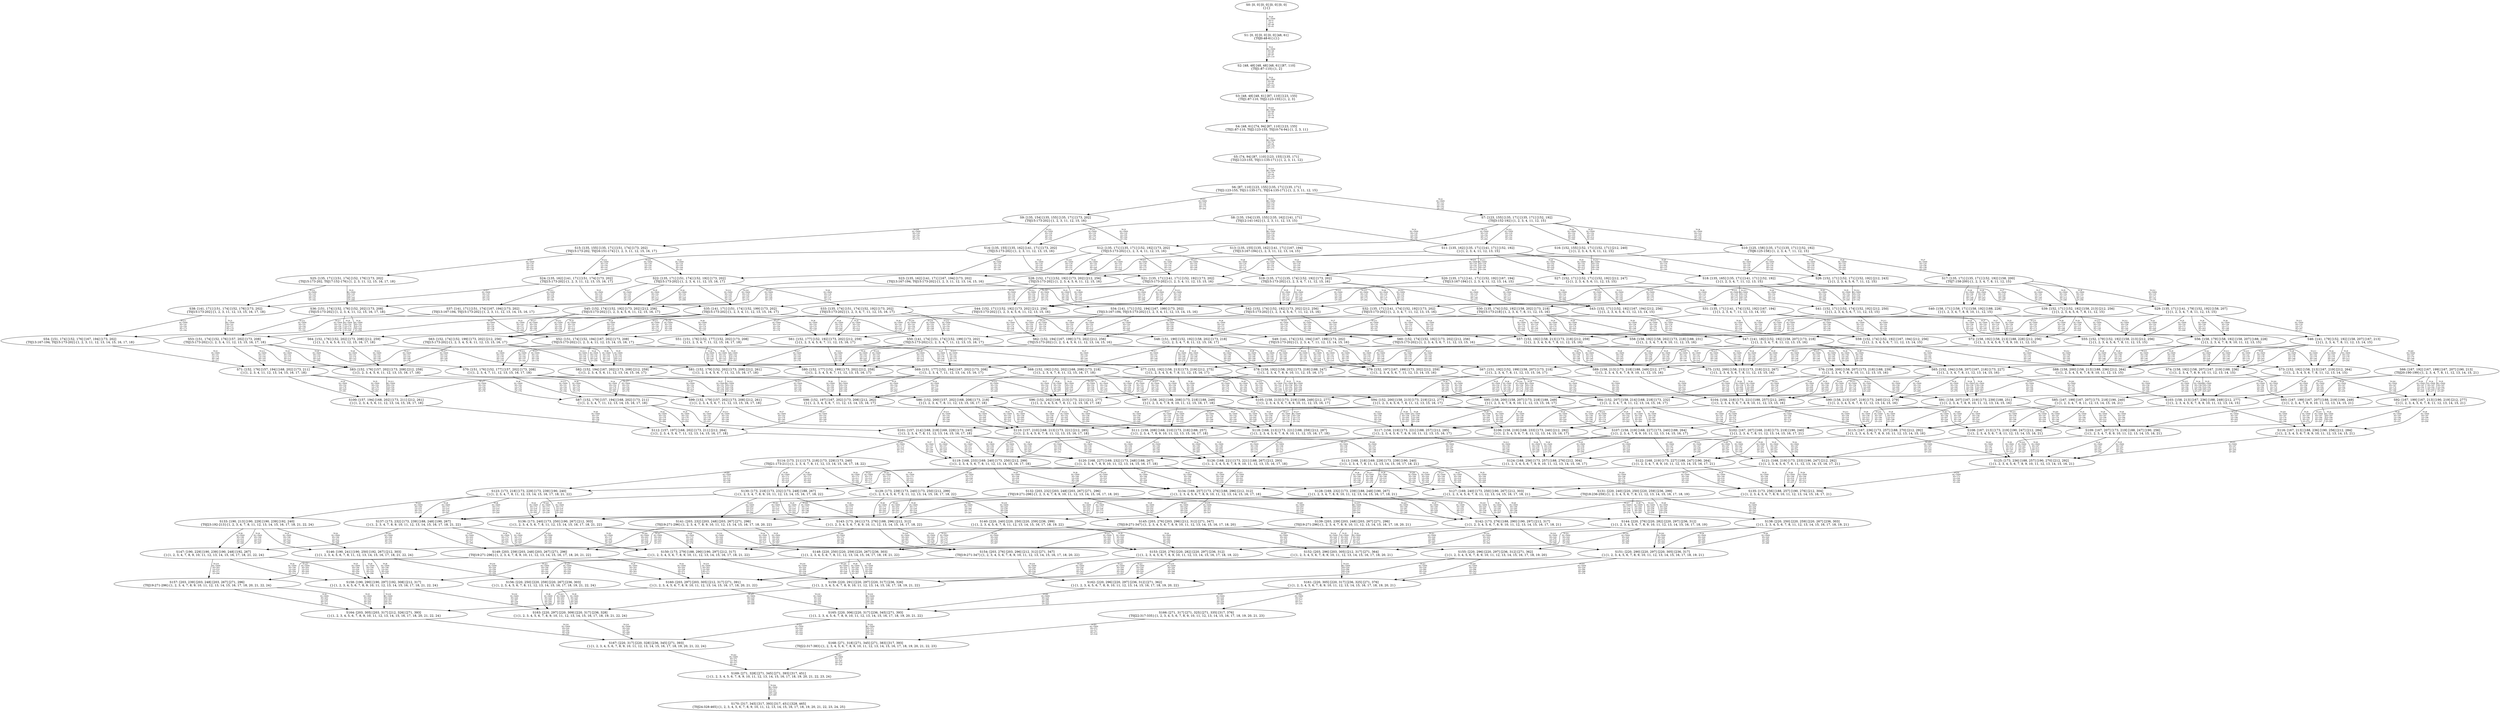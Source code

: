 digraph {
	S0[label="S0: [0, 0] [0, 0] [0, 0] [0, 0] \n{}{}"];
	S1[label="S1: [0, 0] [0, 0] [0, 0] [48, 61] \n{T0J0:48-61}{1}"];
	S2[label="S2: [48, 48] [48, 48] [48, 61] [87, 110] \n{T0J1:87-110}{1, 2}"];
	S3[label="S3: [48, 48] [48, 61] [87, 110] [123, 155] \n{T0J1:87-110, T0J2:123-155}{1, 2, 3}"];
	S4[label="S4: [48, 61] [74, 94] [87, 110] [123, 155] \n{T0J1:87-110, T0J2:123-155, T0J10:74-94}{1, 2, 3, 11}"];
	S5[label="S5: [74, 94] [87, 110] [123, 155] [135, 171] \n{T0J2:123-155, T0J11:135-171}{1, 2, 3, 11, 12}"];
	S6[label="S6: [87, 110] [123, 155] [135, 171] [135, 171] \n{T0J2:123-155, T0J11:135-171, T0J14:135-171}{1, 2, 3, 11, 12, 15}"];
	S7[label="S7: [123, 155] [135, 171] [135, 171] [152, 192] \n{T0J3:152-192}{1, 2, 3, 4, 11, 12, 15}"];
	S8[label="S8: [135, 154] [135, 155] [135, 162] [141, 171] \n{T0J12:141-162}{1, 2, 3, 11, 12, 13, 15}"];
	S9[label="S9: [135, 154] [135, 155] [135, 171] [173, 202] \n{T0J15:173-202}{1, 2, 3, 11, 12, 15, 16}"];
	S10[label="S10: [125, 158] [135, 171] [135, 171] [152, 192] \n{T0J6:125-158}{1, 2, 3, 4, 7, 11, 12, 15}"];
	S11[label="S11: [135, 162] [135, 171] [141, 171] [152, 192] \n{}{1, 2, 3, 4, 11, 12, 13, 15}"];
	S12[label="S12: [135, 171] [135, 171] [152, 192] [173, 202] \n{T0J15:173-202}{1, 2, 3, 4, 11, 12, 15, 16}"];
	S13[label="S13: [135, 155] [135, 162] [141, 171] [167, 194] \n{T0J13:167-194}{1, 2, 3, 11, 12, 13, 14, 15}"];
	S14[label="S14: [135, 155] [135, 162] [141, 171] [173, 202] \n{T0J15:173-202}{1, 2, 3, 11, 12, 13, 15, 16}"];
	S15[label="S15: [135, 155] [135, 171] [151, 174] [173, 202] \n{T0J15:173-202, T0J16:151-174}{1, 2, 3, 11, 12, 15, 16, 17}"];
	S16[label="S16: [152, 155] [152, 171] [152, 171] [212, 240] \n{}{1, 2, 3, 4, 5, 6, 11, 12, 15}"];
	S17[label="S17: [135, 171] [135, 171] [152, 192] [158, 200] \n{T0J7:158-200}{1, 2, 3, 4, 7, 8, 11, 12, 15}"];
	S18[label="S18: [135, 165] [135, 171] [141, 171] [152, 192] \n{}{1, 2, 3, 4, 7, 11, 12, 13, 15}"];
	S19[label="S19: [135, 171] [135, 174] [152, 192] [173, 202] \n{T0J15:173-202}{1, 2, 3, 4, 7, 11, 12, 15, 16}"];
	S20[label="S20: [135, 171] [141, 171] [152, 192] [167, 194] \n{T0J13:167-194}{1, 2, 3, 4, 11, 12, 13, 14, 15}"];
	S21[label="S21: [135, 171] [141, 171] [152, 192] [173, 202] \n{T0J15:173-202}{1, 2, 3, 4, 11, 12, 13, 15, 16}"];
	S22[label="S22: [135, 171] [151, 174] [152, 192] [173, 202] \n{T0J15:173-202}{1, 2, 3, 4, 11, 12, 15, 16, 17}"];
	S23[label="S23: [135, 162] [141, 171] [167, 194] [173, 202] \n{T0J13:167-194, T0J15:173-202}{1, 2, 3, 11, 12, 13, 14, 15, 16}"];
	S24[label="S24: [135, 162] [141, 171] [151, 174] [173, 202] \n{T0J15:173-202}{1, 2, 3, 11, 12, 13, 15, 16, 17}"];
	S25[label="S25: [135, 171] [151, 174] [152, 176] [173, 202] \n{T0J15:173-202, T0J17:152-176}{1, 2, 3, 11, 12, 15, 16, 17, 18}"];
	S26[label="S26: [152, 171] [152, 171] [152, 192] [212, 243] \n{}{1, 2, 3, 4, 5, 6, 7, 11, 12, 15}"];
	S27[label="S27: [152, 171] [152, 171] [152, 192] [212, 247] \n{}{1, 2, 3, 4, 5, 6, 11, 12, 13, 15}"];
	S28[label="S28: [152, 171] [152, 192] [173, 202] [212, 256] \n{T0J15:173-202}{1, 2, 3, 4, 5, 6, 11, 12, 15, 16}"];
	S29[label="S29: [135, 171] [141, 179] [152, 192] [158, 207] \n{}{1, 2, 3, 4, 7, 8, 11, 12, 13, 15}"];
	S30[label="S30: [135, 174] [152, 192] [158, 202] [173, 218] \n{T0J15:173-218}{1, 2, 3, 4, 7, 8, 11, 12, 15, 16}"];
	S31[label="S31: [135, 171] [141, 174] [152, 192] [167, 194] \n{}{1, 2, 3, 4, 7, 11, 12, 13, 14, 15}"];
	S32[label="S32: [135, 171] [141, 174] [152, 192] [173, 202] \n{T0J15:173-202}{1, 2, 3, 4, 7, 11, 12, 13, 15, 16}"];
	S33[label="S33: [135, 174] [151, 174] [152, 192] [173, 202] \n{T0J15:173-202}{1, 2, 3, 4, 7, 11, 12, 15, 16, 17}"];
	S34[label="S34: [141, 171] [152, 194] [167, 199] [173, 202] \n{T0J13:167-194, T0J15:173-202}{1, 2, 3, 4, 11, 12, 13, 14, 15, 16}"];
	S35[label="S35: [141, 171] [151, 174] [152, 199] [173, 202] \n{T0J15:173-202}{1, 2, 3, 4, 11, 12, 13, 15, 16, 17}"];
	S36[label="S36: [151, 174] [152, 176] [152, 202] [173, 208] \n{T0J15:173-202}{1, 2, 3, 4, 11, 12, 15, 16, 17, 18}"];
	S37[label="S37: [141, 171] [151, 174] [167, 194] [173, 202] \n{T0J13:167-194, T0J15:173-202}{1, 2, 3, 11, 12, 13, 14, 15, 16, 17}"];
	S38[label="S38: [141, 171] [151, 174] [152, 176] [173, 202] \n{T0J15:173-202}{1, 2, 3, 11, 12, 13, 15, 16, 17, 18}"];
	S39[label="S39: [152, 171] [152, 192] [158, 213] [212, 256] \n{}{1, 2, 3, 4, 5, 6, 7, 8, 11, 12, 15}"];
	S40[label="S40: [158, 171] [158, 171] [158, 192] [188, 228] \n{}{1, 2, 3, 4, 7, 8, 9, 10, 11, 12, 15}"];
	S41[label="S41: [152, 171] [152, 174] [152, 192] [212, 250] \n{}{1, 2, 3, 4, 5, 6, 7, 11, 12, 13, 15}"];
	S42[label="S42: [152, 174] [152, 192] [173, 202] [212, 256] \n{T0J15:173-202}{1, 2, 3, 4, 5, 6, 7, 11, 12, 15, 16}"];
	S43[label="S43: [152, 171] [152, 192] [167, 194] [212, 256] \n{}{1, 2, 3, 4, 5, 6, 11, 12, 13, 14, 15}"];
	S44[label="S44: [152, 171] [152, 192] [173, 202] [212, 256] \n{T0J15:173-202}{1, 2, 3, 4, 5, 6, 11, 12, 13, 15, 16}"];
	S45[label="S45: [152, 174] [152, 192] [173, 202] [212, 256] \n{T0J15:173-202}{1, 2, 3, 4, 5, 6, 11, 12, 15, 16, 17}"];
	S46[label="S46: [141, 179] [152, 192] [158, 207] [167, 213] \n{}{1, 2, 3, 4, 7, 8, 11, 12, 13, 14, 15}"];
	S47[label="S47: [141, 182] [152, 192] [158, 207] [173, 218] \n{}{1, 2, 3, 4, 7, 8, 11, 12, 13, 15, 16}"];
	S48[label="S48: [151, 190] [152, 192] [158, 202] [173, 218] \n{}{1, 2, 3, 4, 7, 8, 11, 12, 15, 16, 17}"];
	S49[label="S49: [141, 174] [152, 194] [167, 199] [173, 202] \n{T0J15:173-202}{1, 2, 3, 4, 7, 11, 12, 13, 14, 15, 16}"];
	S50[label="S50: [141, 174] [151, 174] [152, 199] [173, 202] \n{T0J15:173-202}{1, 2, 3, 4, 7, 11, 12, 13, 15, 16, 17}"];
	S51[label="S51: [151, 176] [152, 177] [152, 202] [173, 208] \n{}{1, 2, 3, 4, 7, 11, 12, 15, 16, 17, 18}"];
	S52[label="S52: [151, 174] [152, 194] [167, 202] [173, 208] \n{T0J15:173-202}{1, 2, 3, 4, 11, 12, 13, 14, 15, 16, 17}"];
	S53[label="S53: [151, 174] [152, 176] [157, 202] [173, 208] \n{T0J15:173-202}{1, 2, 3, 4, 11, 12, 13, 15, 16, 17, 18}"];
	S54[label="S54: [151, 174] [152, 176] [167, 194] [173, 202] \n{T0J13:167-194, T0J15:173-202}{1, 2, 3, 11, 12, 13, 14, 15, 16, 17, 18}"];
	S55[label="S55: [152, 179] [152, 192] [158, 213] [212, 256] \n{}{1, 2, 3, 4, 5, 6, 7, 8, 11, 12, 13, 15}"];
	S56[label="S56: [158, 179] [158, 192] [158, 207] [188, 228] \n{}{1, 2, 3, 4, 7, 8, 9, 10, 11, 12, 13, 15}"];
	S57[label="S57: [152, 192] [158, 213] [173, 218] [212, 259] \n{}{1, 2, 3, 4, 5, 6, 7, 8, 11, 12, 15, 16}"];
	S58[label="S58: [158, 192] [158, 202] [173, 218] [188, 231] \n{}{1, 2, 3, 4, 7, 8, 9, 10, 11, 12, 15, 16}"];
	S59[label="S59: [152, 174] [152, 192] [167, 194] [212, 256] \n{}{1, 2, 3, 4, 5, 6, 7, 11, 12, 13, 14, 15}"];
	S60[label="S60: [152, 174] [152, 192] [173, 202] [212, 256] \n{T0J15:173-202}{1, 2, 3, 4, 5, 6, 7, 11, 12, 13, 15, 16}"];
	S61[label="S61: [152, 177] [152, 192] [173, 202] [212, 259] \n{}{1, 2, 3, 4, 5, 6, 7, 11, 12, 15, 16, 17}"];
	S62[label="S62: [152, 194] [167, 199] [173, 202] [212, 256] \n{T0J15:173-202}{1, 2, 3, 4, 5, 6, 11, 12, 13, 14, 15, 16}"];
	S63[label="S63: [152, 174] [152, 199] [173, 202] [212, 256] \n{T0J15:173-202}{1, 2, 3, 4, 5, 6, 11, 12, 13, 15, 16, 17}"];
	S64[label="S64: [152, 176] [152, 202] [173, 208] [212, 259] \n{}{1, 2, 3, 4, 5, 6, 11, 12, 15, 16, 17, 18}"];
	S65[label="S65: [152, 194] [158, 207] [167, 218] [173, 227] \n{}{1, 2, 3, 4, 7, 8, 11, 12, 13, 14, 15, 16}"];
	S66[label="S66: [167, 192] [167, 199] [167, 207] [190, 213] \n{T0J20:190-199}{1, 2, 3, 4, 7, 8, 11, 12, 13, 14, 15, 21}"];
	S67[label="S67: [151, 192] [152, 199] [158, 207] [173, 218] \n{}{1, 2, 3, 4, 7, 8, 11, 12, 13, 15, 16, 17}"];
	S68[label="S68: [152, 192] [152, 202] [168, 208] [173, 218] \n{}{1, 2, 3, 4, 7, 8, 11, 12, 15, 16, 17, 18}"];
	S69[label="S69: [151, 177] [152, 194] [167, 202] [173, 208] \n{}{1, 2, 3, 4, 7, 11, 12, 13, 14, 15, 16, 17}"];
	S70[label="S70: [151, 176] [152, 177] [157, 202] [173, 208] \n{}{1, 2, 3, 4, 7, 11, 12, 13, 15, 16, 17, 18}"];
	S71[label="S71: [152, 176] [157, 194] [168, 202] [173, 211] \n{}{1, 2, 3, 4, 11, 12, 13, 14, 15, 16, 17, 18}"];
	S72[label="S72: [158, 192] [158, 213] [188, 228] [212, 256] \n{}{1, 2, 3, 4, 5, 6, 7, 8, 9, 10, 11, 12, 15}"];
	S73[label="S73: [152, 192] [158, 213] [167, 219] [212, 264] \n{}{1, 2, 3, 4, 5, 6, 7, 8, 11, 12, 13, 14, 15}"];
	S74[label="S74: [158, 192] [158, 207] [167, 219] [188, 236] \n{}{1, 2, 3, 4, 7, 8, 9, 10, 11, 12, 13, 14, 15}"];
	S75[label="S75: [152, 200] [158, 213] [173, 218] [212, 267] \n{}{1, 2, 3, 4, 5, 6, 7, 8, 11, 12, 13, 15, 16}"];
	S76[label="S76: [158, 200] [158, 207] [173, 218] [188, 239] \n{}{1, 2, 3, 4, 7, 8, 9, 10, 11, 12, 13, 15, 16}"];
	S77[label="S77: [152, 192] [158, 213] [173, 219] [212, 275] \n{}{1, 2, 3, 4, 5, 6, 7, 8, 11, 12, 15, 16, 17}"];
	S78[label="S78: [158, 192] [158, 202] [173, 218] [188, 247] \n{}{1, 2, 3, 4, 7, 8, 9, 10, 11, 12, 15, 16, 17}"];
	S79[label="S79: [152, 197] [167, 199] [173, 202] [212, 259] \n{}{1, 2, 3, 4, 5, 6, 7, 11, 12, 13, 14, 15, 16}"];
	S80[label="S80: [152, 177] [152, 199] [173, 202] [212, 259] \n{}{1, 2, 3, 4, 5, 6, 7, 11, 12, 13, 15, 16, 17}"];
	S81[label="S81: [152, 179] [152, 202] [173, 208] [212, 261] \n{}{1, 2, 3, 4, 5, 6, 7, 11, 12, 15, 16, 17, 18}"];
	S82[label="S82: [152, 194] [167, 202] [173, 208] [212, 259] \n{}{1, 2, 3, 4, 5, 6, 11, 12, 13, 14, 15, 16, 17}"];
	S83[label="S83: [152, 176] [157, 202] [173, 208] [212, 259] \n{}{1, 2, 3, 4, 5, 6, 11, 12, 13, 15, 16, 17, 18}"];
	S84[label="S84: [152, 207] [158, 214] [168, 218] [173, 232] \n{}{1, 2, 3, 4, 7, 8, 11, 12, 13, 14, 15, 16, 17}"];
	S85[label="S85: [167, 199] [167, 207] [173, 218] [190, 240] \n{}{1, 2, 3, 4, 7, 8, 11, 12, 13, 14, 15, 16, 21}"];
	S86[label="S86: [152, 200] [157, 202] [168, 208] [173, 218] \n{}{1, 2, 3, 4, 7, 8, 11, 12, 13, 15, 16, 17, 18}"];
	S87[label="S87: [152, 179] [157, 194] [168, 202] [173, 211] \n{}{1, 2, 3, 4, 7, 11, 12, 13, 14, 15, 16, 17, 18}"];
	S88[label="S88: [158, 200] [158, 213] [188, 236] [212, 264] \n{}{1, 2, 3, 4, 5, 6, 7, 8, 9, 10, 11, 12, 13, 15}"];
	S89[label="S89: [158, 213] [173, 218] [188, 249] [212, 277] \n{}{1, 2, 3, 4, 5, 6, 7, 8, 9, 10, 11, 12, 15, 16}"];
	S90[label="S90: [158, 213] [167, 219] [173, 240] [212, 279] \n{}{1, 2, 3, 4, 5, 6, 7, 8, 11, 12, 13, 14, 15, 16}"];
	S91[label="S91: [158, 207] [167, 219] [173, 239] [188, 251] \n{}{1, 2, 3, 4, 7, 8, 9, 10, 11, 12, 13, 14, 15, 16}"];
	S92[label="S92: [167, 199] [167, 213] [190, 219] [212, 277] \n{}{1, 2, 3, 4, 5, 6, 7, 8, 11, 12, 13, 14, 15, 21}"];
	S93[label="S93: [167, 199] [167, 207] [188, 219] [190, 249] \n{}{1, 2, 3, 4, 7, 8, 9, 10, 11, 12, 13, 14, 15, 21}"];
	S94[label="S94: [152, 200] [158, 213] [173, 219] [212, 277] \n{}{1, 2, 3, 4, 5, 6, 7, 8, 11, 12, 13, 15, 16, 17}"];
	S95[label="S95: [158, 200] [158, 207] [173, 218] [188, 249] \n{}{1, 2, 3, 4, 7, 8, 9, 10, 11, 12, 13, 15, 16, 17}"];
	S96[label="S96: [152, 202] [168, 213] [173, 221] [212, 277] \n{}{1, 2, 3, 4, 5, 6, 7, 8, 11, 12, 15, 16, 17, 18}"];
	S97[label="S97: [158, 202] [168, 208] [173, 218] [188, 249] \n{}{1, 2, 3, 4, 7, 8, 9, 10, 11, 12, 15, 16, 17, 18}"];
	S98[label="S98: [152, 197] [167, 202] [173, 208] [212, 262] \n{}{1, 2, 3, 4, 5, 6, 7, 11, 12, 13, 14, 15, 16, 17}"];
	S99[label="S99: [152, 179] [157, 202] [173, 208] [212, 261] \n{}{1, 2, 3, 4, 5, 6, 7, 11, 12, 13, 15, 16, 17, 18}"];
	S100[label="S100: [157, 194] [168, 202] [173, 211] [212, 261] \n{}{1, 2, 3, 4, 5, 6, 11, 12, 13, 14, 15, 16, 17, 18}"];
	S101[label="S101: [157, 214] [168, 218] [169, 229] [173, 240] \n{}{1, 2, 3, 4, 7, 8, 11, 12, 13, 14, 15, 16, 17, 18}"];
	S102[label="S102: [167, 207] [168, 218] [173, 219] [190, 240] \n{}{1, 2, 3, 4, 7, 8, 11, 12, 13, 14, 15, 16, 17, 21}"];
	S103[label="S103: [158, 213] [167, 236] [188, 249] [212, 277] \n{}{1, 2, 3, 4, 5, 6, 7, 8, 9, 10, 11, 12, 13, 14, 15}"];
	S104[label="S104: [158, 218] [173, 221] [188, 257] [212, 285] \n{}{1, 2, 3, 4, 5, 6, 7, 8, 9, 10, 11, 12, 13, 15, 16}"];
	S105[label="S105: [158, 213] [173, 219] [188, 249] [212, 277] \n{}{1, 2, 3, 4, 5, 6, 7, 8, 9, 10, 11, 12, 15, 16, 17}"];
	S106[label="S106: [158, 219] [168, 233] [173, 240] [212, 292] \n{}{1, 2, 3, 4, 5, 6, 7, 8, 11, 12, 13, 14, 15, 16, 17}"];
	S107[label="S107: [158, 219] [168, 227] [173, 240] [188, 264] \n{}{1, 2, 3, 4, 7, 8, 9, 10, 11, 12, 13, 14, 15, 16, 17}"];
	S108[label="S108: [167, 213] [173, 219] [190, 247] [212, 284] \n{}{1, 2, 3, 4, 5, 6, 7, 8, 11, 12, 13, 14, 15, 16, 21}"];
	S109[label="S109: [167, 207] [173, 219] [188, 247] [190, 256] \n{}{1, 2, 3, 4, 7, 8, 9, 10, 11, 12, 13, 14, 15, 16, 21}"];
	S110[label="S110: [157, 210] [168, 213] [173, 221] [212, 285] \n{}{1, 2, 3, 4, 5, 6, 7, 8, 11, 12, 13, 15, 16, 17, 18}"];
	S111[label="S111: [158, 208] [168, 210] [173, 218] [188, 257] \n{}{1, 2, 3, 4, 7, 8, 9, 10, 11, 12, 13, 15, 16, 17, 18}"];
	S112[label="S112: [157, 197] [168, 202] [173, 211] [212, 264] \n{}{1, 2, 3, 4, 5, 6, 7, 11, 12, 13, 14, 15, 16, 17, 18}"];
	S113[label="S113: [168, 218] [169, 229] [173, 239] [190, 240] \n{}{1, 2, 3, 4, 7, 8, 11, 12, 13, 14, 15, 16, 17, 18, 21}"];
	S114[label="S114: [173, 211] [173, 218] [173, 229] [173, 240] \n{T0J21:173-211}{1, 2, 3, 4, 7, 8, 11, 12, 13, 14, 15, 16, 17, 18, 22}"];
	S115[label="S115: [167, 236] [173, 257] [188, 270] [212, 292] \n{}{1, 2, 3, 4, 5, 6, 7, 8, 9, 10, 11, 12, 13, 14, 15, 16}"];
	S116[label="S116: [167, 213] [188, 236] [190, 256] [212, 284] \n{}{1, 2, 3, 4, 5, 6, 7, 8, 9, 10, 11, 12, 13, 14, 15, 21}"];
	S117[label="S117: [158, 219] [173, 221] [188, 257] [212, 285] \n{}{1, 2, 3, 4, 5, 6, 7, 8, 9, 10, 11, 12, 13, 15, 16, 17}"];
	S118[label="S118: [168, 213] [173, 221] [188, 259] [212, 287] \n{}{1, 2, 3, 4, 5, 6, 7, 8, 9, 10, 11, 12, 15, 16, 17, 18}"];
	S119[label="S119: [168, 233] [169, 240] [173, 250] [212, 299] \n{}{1, 2, 3, 4, 5, 6, 7, 8, 11, 12, 13, 14, 15, 16, 17, 18}"];
	S120[label="S120: [168, 227] [169, 232] [173, 248] [188, 267] \n{}{1, 2, 3, 4, 7, 8, 9, 10, 11, 12, 13, 14, 15, 16, 17, 18}"];
	S121[label="S121: [168, 219] [173, 233] [190, 247] [212, 292] \n{}{1, 2, 3, 4, 5, 6, 7, 8, 11, 12, 13, 14, 15, 16, 17, 21}"];
	S122[label="S122: [168, 219] [173, 227] [188, 247] [190, 264] \n{}{1, 2, 3, 4, 7, 8, 9, 10, 11, 12, 13, 14, 15, 16, 17, 21}"];
	S123[label="S123: [173, 218] [173, 229] [173, 239] [190, 240] \n{}{1, 2, 3, 4, 7, 8, 11, 12, 13, 14, 15, 16, 17, 18, 21, 22}"];
	S124[label="S124: [168, 256] [173, 257] [188, 276] [212, 304] \n{}{1, 2, 3, 4, 5, 6, 7, 8, 9, 10, 11, 12, 13, 14, 15, 16, 17}"];
	S125[label="S125: [173, 236] [188, 257] [190, 270] [212, 292] \n{}{1, 2, 3, 4, 5, 6, 7, 8, 9, 10, 11, 12, 13, 14, 15, 16, 21}"];
	S126[label="S126: [168, 221] [173, 221] [188, 267] [212, 293] \n{}{1, 2, 3, 4, 5, 6, 7, 8, 9, 10, 11, 12, 13, 15, 16, 17, 18}"];
	S127[label="S127: [169, 240] [173, 250] [190, 267] [212, 303] \n{}{1, 2, 3, 4, 5, 6, 7, 8, 11, 12, 13, 14, 15, 16, 17, 18, 21}"];
	S128[label="S128: [169, 232] [173, 239] [188, 248] [190, 267] \n{}{1, 2, 3, 4, 7, 8, 9, 10, 11, 12, 13, 14, 15, 16, 17, 18, 21}"];
	S129[label="S129: [173, 239] [173, 240] [173, 250] [212, 299] \n{}{1, 2, 3, 4, 5, 6, 7, 8, 11, 12, 13, 14, 15, 16, 17, 18, 22}"];
	S130[label="S130: [173, 218] [173, 232] [173, 248] [188, 267] \n{}{1, 2, 3, 4, 7, 8, 9, 10, 11, 12, 13, 14, 15, 16, 17, 18, 22}"];
	S131[label="S131: [220, 240] [220, 250] [220, 259] [236, 299] \n{T0J18:236-259}{1, 2, 3, 4, 5, 6, 7, 8, 11, 12, 13, 14, 15, 16, 17, 18, 19}"];
	S132[label="S132: [203, 232] [203, 248] [203, 267] [271, 296] \n{T0J19:271-296}{1, 2, 3, 4, 7, 8, 9, 10, 11, 12, 13, 14, 15, 16, 17, 18, 20}"];
	S133[label="S133: [190, 213] [190, 229] [190, 239] [192, 240] \n{T0J23:192-213}{1, 2, 3, 4, 7, 8, 11, 12, 13, 14, 15, 16, 17, 18, 21, 22, 24}"];
	S134[label="S134: [169, 257] [173, 276] [188, 296] [212, 312] \n{}{1, 2, 3, 4, 5, 6, 7, 8, 9, 10, 11, 12, 13, 14, 15, 16, 17, 18}"];
	S135[label="S135: [173, 256] [188, 257] [190, 276] [212, 304] \n{}{1, 2, 3, 4, 5, 6, 7, 8, 9, 10, 11, 12, 13, 14, 15, 16, 17, 21}"];
	S136[label="S136: [173, 240] [173, 250] [190, 267] [212, 303] \n{}{1, 2, 3, 4, 5, 6, 7, 8, 11, 12, 13, 14, 15, 16, 17, 18, 21, 22}"];
	S137[label="S137: [173, 232] [173, 239] [188, 248] [190, 267] \n{}{1, 2, 3, 4, 7, 8, 9, 10, 11, 12, 13, 14, 15, 16, 17, 18, 21, 22}"];
	S138[label="S138: [220, 250] [220, 259] [220, 267] [236, 303] \n{}{1, 2, 3, 4, 5, 6, 7, 8, 11, 12, 13, 14, 15, 16, 17, 18, 19, 21}"];
	S139[label="S139: [203, 239] [203, 248] [203, 267] [271, 296] \n{T0J19:271-296}{1, 2, 3, 4, 7, 8, 9, 10, 11, 12, 13, 14, 15, 16, 17, 18, 20, 21}"];
	S140[label="S140: [220, 240] [220, 250] [220, 259] [236, 299] \n{}{1, 2, 3, 4, 5, 6, 7, 8, 11, 12, 13, 14, 15, 16, 17, 18, 19, 22}"];
	S141[label="S141: [203, 232] [203, 248] [203, 267] [271, 296] \n{T0J19:271-296}{1, 2, 3, 4, 7, 8, 9, 10, 11, 12, 13, 14, 15, 16, 17, 18, 20, 22}"];
	S142[label="S142: [173, 276] [188, 290] [190, 297] [212, 317] \n{}{1, 2, 3, 4, 5, 6, 7, 8, 9, 10, 11, 12, 13, 14, 15, 16, 17, 18, 21}"];
	S143[label="S143: [173, 261] [173, 276] [188, 296] [212, 312] \n{}{1, 2, 3, 4, 5, 6, 7, 8, 9, 10, 11, 12, 13, 14, 15, 16, 17, 18, 22}"];
	S144[label="S144: [220, 276] [220, 282] [220, 297] [236, 312] \n{}{1, 2, 3, 4, 5, 6, 7, 8, 9, 10, 11, 12, 13, 14, 15, 16, 17, 18, 19}"];
	S145[label="S145: [203, 276] [203, 296] [212, 312] [271, 347] \n{T0J19:271-347}{1, 2, 3, 4, 5, 6, 7, 8, 9, 10, 11, 12, 13, 14, 15, 16, 17, 18, 20}"];
	S146[label="S146: [190, 241] [190, 250] [192, 267] [212, 303] \n{}{1, 2, 3, 4, 5, 6, 7, 8, 11, 12, 13, 14, 15, 16, 17, 18, 21, 22, 24}"];
	S147[label="S147: [190, 229] [190, 239] [190, 248] [192, 267] \n{}{1, 2, 3, 4, 7, 8, 9, 10, 11, 12, 13, 14, 15, 16, 17, 18, 21, 22, 24}"];
	S148[label="S148: [220, 250] [220, 259] [220, 267] [236, 303] \n{}{1, 2, 3, 4, 5, 6, 7, 8, 11, 12, 13, 14, 15, 16, 17, 18, 19, 21, 22}"];
	S149[label="S149: [203, 239] [203, 248] [203, 267] [271, 296] \n{T0J19:271-296}{1, 2, 3, 4, 7, 8, 9, 10, 11, 12, 13, 14, 15, 16, 17, 18, 20, 21, 22}"];
	S150[label="S150: [173, 279] [188, 290] [190, 297] [212, 317] \n{}{1, 2, 3, 4, 5, 6, 7, 8, 9, 10, 11, 12, 13, 14, 15, 16, 17, 18, 21, 22}"];
	S151[label="S151: [220, 290] [220, 297] [220, 305] [236, 317] \n{}{1, 2, 3, 4, 5, 6, 7, 8, 9, 10, 11, 12, 13, 14, 15, 16, 17, 18, 19, 21}"];
	S152[label="S152: [203, 296] [203, 305] [212, 317] [271, 364] \n{}{1, 2, 3, 4, 5, 6, 7, 8, 9, 10, 11, 12, 13, 14, 15, 16, 17, 18, 20, 21}"];
	S153[label="S153: [220, 276] [220, 282] [220, 297] [236, 312] \n{}{1, 2, 3, 4, 5, 6, 7, 8, 9, 10, 11, 12, 13, 14, 15, 16, 17, 18, 19, 22}"];
	S154[label="S154: [203, 276] [203, 296] [212, 312] [271, 347] \n{T0J19:271-347}{1, 2, 3, 4, 5, 6, 7, 8, 9, 10, 11, 12, 13, 14, 15, 16, 17, 18, 20, 22}"];
	S155[label="S155: [220, 296] [220, 297] [236, 312] [271, 362] \n{}{1, 2, 3, 4, 5, 6, 7, 8, 9, 10, 11, 12, 13, 14, 15, 16, 17, 18, 19, 20}"];
	S156[label="S156: [220, 250] [220, 259] [220, 267] [236, 303] \n{}{1, 2, 3, 4, 5, 6, 7, 8, 11, 12, 13, 14, 15, 16, 17, 18, 19, 21, 22, 24}"];
	S157[label="S157: [203, 239] [203, 248] [203, 267] [271, 296] \n{T0J19:271-296}{1, 2, 3, 4, 7, 8, 9, 10, 11, 12, 13, 14, 15, 16, 17, 18, 20, 21, 22, 24}"];
	S158[label="S158: [190, 290] [190, 297] [192, 308] [212, 317] \n{}{1, 2, 3, 4, 5, 6, 7, 8, 9, 10, 11, 12, 13, 14, 15, 16, 17, 18, 21, 22, 24}"];
	S159[label="S159: [220, 291] [220, 297] [220, 317] [236, 326] \n{}{1, 2, 3, 4, 5, 6, 7, 8, 9, 10, 11, 12, 13, 14, 15, 16, 17, 18, 19, 21, 22}"];
	S160[label="S160: [203, 297] [203, 305] [212, 317] [271, 391] \n{}{1, 2, 3, 4, 5, 6, 7, 8, 9, 10, 11, 12, 13, 14, 15, 16, 17, 18, 20, 21, 22}"];
	S161[label="S161: [220, 305] [220, 317] [236, 325] [271, 376] \n{}{1, 2, 3, 4, 5, 6, 7, 8, 9, 10, 11, 12, 13, 14, 15, 16, 17, 18, 19, 20, 21}"];
	S162[label="S162: [220, 296] [220, 297] [236, 312] [271, 362] \n{}{1, 2, 3, 4, 5, 6, 7, 8, 9, 10, 11, 12, 13, 14, 15, 16, 17, 18, 19, 20, 22}"];
	S163[label="S163: [220, 297] [220, 309] [220, 317] [236, 328] \n{}{1, 2, 3, 4, 5, 6, 7, 8, 9, 10, 11, 12, 13, 14, 15, 16, 17, 18, 19, 21, 22, 24}"];
	S164[label="S164: [203, 305] [203, 317] [212, 326] [271, 393] \n{}{1, 2, 3, 4, 5, 6, 7, 8, 9, 10, 11, 12, 13, 14, 15, 16, 17, 18, 20, 21, 22, 24}"];
	S165[label="S165: [220, 306] [220, 317] [236, 345] [271, 393] \n{}{1, 2, 3, 4, 5, 6, 7, 8, 9, 10, 11, 12, 13, 14, 15, 16, 17, 18, 19, 20, 21, 22}"];
	S166[label="S166: [271, 317] [271, 325] [271, 335] [317, 376] \n{T0J22:317-335}{1, 2, 3, 4, 5, 6, 7, 8, 9, 10, 11, 12, 13, 14, 15, 16, 17, 18, 19, 20, 21, 23}"];
	S167[label="S167: [220, 317] [220, 328] [236, 345] [271, 393] \n{}{1, 2, 3, 4, 5, 6, 7, 8, 9, 10, 11, 12, 13, 14, 15, 16, 17, 18, 19, 20, 21, 22, 24}"];
	S168[label="S168: [271, 318] [271, 345] [271, 383] [317, 393] \n{T0J22:317-383}{1, 2, 3, 4, 5, 6, 7, 8, 9, 10, 11, 12, 13, 14, 15, 16, 17, 18, 19, 20, 21, 22, 23}"];
	S169[label="S169: [271, 328] [271, 345] [271, 393] [317, 451] \n{}{1, 2, 3, 4, 5, 6, 7, 8, 9, 10, 11, 12, 13, 14, 15, 16, 17, 18, 19, 20, 21, 22, 23, 24}"];
	S170[label="S170: [317, 345] [317, 393] [317, 451] [328, 465] \n{T0J24:328-465}{1, 2, 3, 4, 5, 6, 7, 8, 9, 10, 11, 12, 13, 14, 15, 16, 17, 18, 19, 20, 21, 22, 23, 24, 25}"];
	S0 -> S1[label="T0 J0\nDL=2400\nES=0\nLS=0\nEF=48\nLF=61",fontsize=8];
	S1 -> S2[label="T0 J1\nDL=2400\nES=48\nLS=61\nEF=87\nLF=110",fontsize=8];
	S2 -> S3[label="T0 J2\nDL=2400\nES=48\nLS=61\nEF=123\nLF=155",fontsize=8];
	S3 -> S4[label="T0 J10\nDL=2400\nES=48\nLS=61\nEF=74\nLF=94",fontsize=8];
	S4 -> S5[label="T0 J11\nDL=2400\nES=74\nLS=94\nEF=135\nLF=171",fontsize=8];
	S5 -> S6[label="T0 J14\nDL=2400\nES=74\nLS=94\nEF=135\nLF=171",fontsize=8];
	S6 -> S7[label="T0 J3\nDL=2400\nES=123\nLS=155\nEF=152\nLF=192",fontsize=8];
	S6 -> S8[label="T0 J12\nDL=2400\nES=135\nLS=154\nEF=141\nLF=162",fontsize=8];
	S6 -> S9[label="T0 J15\nDL=2400\nES=135\nLS=154\nEF=173\nLF=202",fontsize=8];
	S7 -> S16[label="T0 J4\nDL=2400\nES=152\nLS=155\nEF=220\nLF=240",fontsize=8];
	S7 -> S16[label="T0 J5\nDL=2400\nES=152\nLS=155\nEF=212\nLF=230",fontsize=8];
	S7 -> S10[label="T0 J6\nDL=2400\nES=123\nLS=155\nEF=125\nLF=158",fontsize=8];
	S7 -> S11[label="T0 J12\nDL=2400\nES=135\nLS=154\nEF=141\nLF=162",fontsize=8];
	S7 -> S12[label="T0 J15\nDL=2400\nES=135\nLS=154\nEF=173\nLF=202",fontsize=8];
	S8 -> S11[label="T0 J3\nDL=2400\nES=135\nLS=155\nEF=164\nLF=192",fontsize=8];
	S8 -> S13[label="T0 J13\nDL=2400\nES=135\nLS=154\nEF=167\nLF=194",fontsize=8];
	S8 -> S14[label="T0 J15\nDL=2400\nES=135\nLS=154\nEF=173\nLF=202",fontsize=8];
	S9 -> S12[label="T0 J3\nDL=2400\nES=135\nLS=155\nEF=164\nLF=192",fontsize=8];
	S9 -> S14[label="T0 J12\nDL=2400\nES=135\nLS=154\nEF=141\nLF=162",fontsize=8];
	S9 -> S15[label="T0 J16\nDL=2400\nES=135\nLS=154\nEF=151\nLF=174",fontsize=8];
	S10 -> S26[label="T0 J4\nDL=2400\nES=152\nLS=158\nEF=220\nLF=243",fontsize=8];
	S10 -> S26[label="T0 J5\nDL=2400\nES=152\nLS=158\nEF=212\nLF=233",fontsize=8];
	S10 -> S17[label="T0 J7\nDL=2400\nES=125\nLS=158\nEF=158\nLF=200",fontsize=8];
	S10 -> S18[label="T0 J12\nDL=2400\nES=135\nLS=154\nEF=141\nLF=162",fontsize=8];
	S10 -> S19[label="T0 J15\nDL=2400\nES=135\nLS=154\nEF=173\nLF=202",fontsize=8];
	S11 -> S27[label="T0 J4\nDL=2400\nES=152\nLS=162\nEF=220\nLF=247",fontsize=8];
	S11 -> S27[label="T0 J5\nDL=2400\nES=152\nLS=162\nEF=212\nLF=237",fontsize=8];
	S11 -> S18[label="T0 J6\nDL=2400\nES=135\nLS=162\nEF=137\nLF=165",fontsize=8];
	S11 -> S20[label="T0 J13\nDL=2400\nES=135\nLS=154\nEF=167\nLF=194",fontsize=8];
	S11 -> S21[label="T0 J15\nDL=2400\nES=135\nLS=154\nEF=173\nLF=202",fontsize=8];
	S12 -> S28[label="T0 J4\nDL=2400\nES=152\nLS=171\nEF=220\nLF=256",fontsize=8];
	S12 -> S28[label="T0 J5\nDL=2400\nES=152\nLS=171\nEF=212\nLF=246",fontsize=8];
	S12 -> S19[label="T0 J6\nDL=2400\nES=135\nLS=171\nEF=137\nLF=174",fontsize=8];
	S12 -> S21[label="T0 J12\nDL=2400\nES=135\nLS=154\nEF=141\nLF=162",fontsize=8];
	S12 -> S22[label="T0 J16\nDL=2400\nES=135\nLS=154\nEF=151\nLF=174",fontsize=8];
	S13 -> S20[label="T0 J3\nDL=2400\nES=135\nLS=155\nEF=164\nLF=192",fontsize=8];
	S13 -> S23[label="T0 J15\nDL=2400\nES=135\nLS=154\nEF=173\nLF=202",fontsize=8];
	S14 -> S21[label="T0 J3\nDL=2400\nES=135\nLS=155\nEF=164\nLF=192",fontsize=8];
	S14 -> S23[label="T0 J13\nDL=2400\nES=135\nLS=154\nEF=167\nLF=194",fontsize=8];
	S14 -> S24[label="T0 J16\nDL=2400\nES=135\nLS=154\nEF=151\nLF=174",fontsize=8];
	S15 -> S22[label="T0 J3\nDL=2400\nES=135\nLS=155\nEF=164\nLF=192",fontsize=8];
	S15 -> S24[label="T0 J12\nDL=2400\nES=135\nLS=154\nEF=141\nLF=162",fontsize=8];
	S15 -> S25[label="T0 J17\nDL=2400\nES=135\nLS=154\nEF=152\nLF=176",fontsize=8];
	S16 -> S26[label="T0 J6\nDL=2400\nES=152\nLS=155\nEF=154\nLF=158",fontsize=8];
	S16 -> S27[label="T0 J12\nDL=2400\nES=152\nLS=154\nEF=158\nLF=162",fontsize=8];
	S16 -> S28[label="T0 J15\nDL=2400\nES=152\nLS=154\nEF=190\nLF=202",fontsize=8];
	S17 -> S39[label="T0 J4\nDL=2400\nES=152\nLS=171\nEF=220\nLF=256",fontsize=8];
	S17 -> S39[label="T0 J5\nDL=2400\nES=152\nLS=171\nEF=212\nLF=246",fontsize=8];
	S17 -> S40[label="T0 J8\nDL=2400\nES=158\nLS=171\nEF=188\nLF=209",fontsize=8];
	S17 -> S40[label="T0 J9\nDL=2400\nES=158\nLS=171\nEF=203\nLF=228",fontsize=8];
	S17 -> S29[label="T0 J12\nDL=2400\nES=135\nLS=171\nEF=141\nLF=179",fontsize=8];
	S17 -> S30[label="T0 J15\nDL=2400\nES=135\nLS=170\nEF=173\nLF=218",fontsize=8];
	S18 -> S41[label="T0 J4\nDL=2400\nES=152\nLS=165\nEF=220\nLF=250",fontsize=8];
	S18 -> S41[label="T0 J5\nDL=2400\nES=152\nLS=165\nEF=212\nLF=240",fontsize=8];
	S18 -> S29[label="T0 J7\nDL=2400\nES=135\nLS=165\nEF=168\nLF=207",fontsize=8];
	S18 -> S31[label="T0 J13\nDL=2400\nES=135\nLS=154\nEF=167\nLF=194",fontsize=8];
	S18 -> S32[label="T0 J15\nDL=2400\nES=135\nLS=154\nEF=173\nLF=202",fontsize=8];
	S19 -> S42[label="T0 J4\nDL=2400\nES=152\nLS=171\nEF=220\nLF=256",fontsize=8];
	S19 -> S42[label="T0 J5\nDL=2400\nES=152\nLS=171\nEF=212\nLF=246",fontsize=8];
	S19 -> S30[label="T0 J7\nDL=2400\nES=135\nLS=171\nEF=168\nLF=213",fontsize=8];
	S19 -> S32[label="T0 J12\nDL=2400\nES=135\nLS=154\nEF=141\nLF=162",fontsize=8];
	S19 -> S33[label="T0 J16\nDL=2400\nES=135\nLS=154\nEF=151\nLF=174",fontsize=8];
	S20 -> S43[label="T0 J4\nDL=2400\nES=152\nLS=171\nEF=220\nLF=256",fontsize=8];
	S20 -> S43[label="T0 J5\nDL=2400\nES=152\nLS=171\nEF=212\nLF=246",fontsize=8];
	S20 -> S31[label="T0 J6\nDL=2400\nES=135\nLS=171\nEF=137\nLF=174",fontsize=8];
	S20 -> S34[label="T0 J15\nDL=2400\nES=135\nLS=154\nEF=173\nLF=202",fontsize=8];
	S21 -> S44[label="T0 J4\nDL=2400\nES=152\nLS=171\nEF=220\nLF=256",fontsize=8];
	S21 -> S44[label="T0 J5\nDL=2400\nES=152\nLS=171\nEF=212\nLF=246",fontsize=8];
	S21 -> S32[label="T0 J6\nDL=2400\nES=135\nLS=171\nEF=137\nLF=174",fontsize=8];
	S21 -> S34[label="T0 J13\nDL=2400\nES=135\nLS=154\nEF=167\nLF=194",fontsize=8];
	S21 -> S35[label="T0 J16\nDL=2400\nES=135\nLS=154\nEF=151\nLF=174",fontsize=8];
	S22 -> S45[label="T0 J4\nDL=2400\nES=152\nLS=171\nEF=220\nLF=256",fontsize=8];
	S22 -> S45[label="T0 J5\nDL=2400\nES=152\nLS=171\nEF=212\nLF=246",fontsize=8];
	S22 -> S33[label="T0 J6\nDL=2400\nES=135\nLS=171\nEF=137\nLF=174",fontsize=8];
	S22 -> S35[label="T0 J12\nDL=2400\nES=135\nLS=154\nEF=141\nLF=162",fontsize=8];
	S22 -> S36[label="T0 J17\nDL=2400\nES=135\nLS=154\nEF=152\nLF=176",fontsize=8];
	S23 -> S34[label="T0 J3\nDL=2400\nES=135\nLS=162\nEF=164\nLF=199",fontsize=8];
	S23 -> S37[label="T0 J16\nDL=2400\nES=135\nLS=154\nEF=151\nLF=174",fontsize=8];
	S24 -> S35[label="T0 J3\nDL=2400\nES=135\nLS=162\nEF=164\nLF=199",fontsize=8];
	S24 -> S37[label="T0 J13\nDL=2400\nES=135\nLS=154\nEF=167\nLF=194",fontsize=8];
	S24 -> S38[label="T0 J17\nDL=2400\nES=135\nLS=154\nEF=152\nLF=176",fontsize=8];
	S25 -> S36[label="T0 J3\nDL=2400\nES=135\nLS=171\nEF=164\nLF=208",fontsize=8];
	S25 -> S38[label="T0 J12\nDL=2400\nES=135\nLS=154\nEF=141\nLF=162",fontsize=8];
	S26 -> S39[label="T0 J7\nDL=2400\nES=152\nLS=171\nEF=185\nLF=213",fontsize=8];
	S26 -> S41[label="T0 J12\nDL=2400\nES=152\nLS=154\nEF=158\nLF=162",fontsize=8];
	S26 -> S42[label="T0 J15\nDL=2400\nES=152\nLS=154\nEF=190\nLF=202",fontsize=8];
	S27 -> S41[label="T0 J6\nDL=2400\nES=152\nLS=171\nEF=154\nLF=174",fontsize=8];
	S27 -> S43[label="T0 J13\nDL=2400\nES=152\nLS=154\nEF=184\nLF=194",fontsize=8];
	S27 -> S44[label="T0 J15\nDL=2400\nES=152\nLS=154\nEF=190\nLF=202",fontsize=8];
	S28 -> S42[label="T0 J6\nDL=2400\nES=152\nLS=171\nEF=154\nLF=174",fontsize=8];
	S28 -> S44[label="T0 J12\nDL=2400\nES=152\nLS=154\nEF=158\nLF=162",fontsize=8];
	S28 -> S45[label="T0 J16\nDL=2400\nES=152\nLS=154\nEF=168\nLF=174",fontsize=8];
	S29 -> S55[label="T0 J4\nDL=2400\nES=152\nLS=171\nEF=220\nLF=256",fontsize=8];
	S29 -> S55[label="T0 J5\nDL=2400\nES=152\nLS=171\nEF=212\nLF=246",fontsize=8];
	S29 -> S56[label="T0 J8\nDL=2400\nES=158\nLS=171\nEF=188\nLF=209",fontsize=8];
	S29 -> S56[label="T0 J9\nDL=2400\nES=158\nLS=171\nEF=203\nLF=228",fontsize=8];
	S29 -> S46[label="T0 J13\nDL=2400\nES=135\nLS=171\nEF=167\nLF=211",fontsize=8];
	S29 -> S47[label="T0 J15\nDL=2400\nES=135\nLS=170\nEF=173\nLF=218",fontsize=8];
	S30 -> S57[label="T0 J4\nDL=2400\nES=152\nLS=174\nEF=220\nLF=259",fontsize=8];
	S30 -> S57[label="T0 J5\nDL=2400\nES=152\nLS=174\nEF=212\nLF=249",fontsize=8];
	S30 -> S58[label="T0 J8\nDL=2400\nES=158\nLS=174\nEF=188\nLF=212",fontsize=8];
	S30 -> S58[label="T0 J9\nDL=2400\nES=158\nLS=174\nEF=203\nLF=231",fontsize=8];
	S30 -> S47[label="T0 J12\nDL=2400\nES=135\nLS=174\nEF=141\nLF=182",fontsize=8];
	S30 -> S48[label="T0 J16\nDL=2400\nES=135\nLS=170\nEF=151\nLF=190",fontsize=8];
	S31 -> S59[label="T0 J4\nDL=2400\nES=152\nLS=171\nEF=220\nLF=256",fontsize=8];
	S31 -> S59[label="T0 J5\nDL=2400\nES=152\nLS=171\nEF=212\nLF=246",fontsize=8];
	S31 -> S46[label="T0 J7\nDL=2400\nES=135\nLS=171\nEF=168\nLF=213",fontsize=8];
	S31 -> S49[label="T0 J15\nDL=2400\nES=135\nLS=154\nEF=173\nLF=202",fontsize=8];
	S32 -> S60[label="T0 J4\nDL=2400\nES=152\nLS=171\nEF=220\nLF=256",fontsize=8];
	S32 -> S60[label="T0 J5\nDL=2400\nES=152\nLS=171\nEF=212\nLF=246",fontsize=8];
	S32 -> S47[label="T0 J7\nDL=2400\nES=135\nLS=171\nEF=168\nLF=213",fontsize=8];
	S32 -> S49[label="T0 J13\nDL=2400\nES=135\nLS=154\nEF=167\nLF=194",fontsize=8];
	S32 -> S50[label="T0 J16\nDL=2400\nES=135\nLS=154\nEF=151\nLF=174",fontsize=8];
	S33 -> S61[label="T0 J4\nDL=2400\nES=152\nLS=174\nEF=220\nLF=259",fontsize=8];
	S33 -> S61[label="T0 J5\nDL=2400\nES=152\nLS=174\nEF=212\nLF=249",fontsize=8];
	S33 -> S48[label="T0 J7\nDL=2400\nES=135\nLS=174\nEF=168\nLF=216",fontsize=8];
	S33 -> S50[label="T0 J12\nDL=2400\nES=135\nLS=154\nEF=141\nLF=162",fontsize=8];
	S33 -> S51[label="T0 J17\nDL=2400\nES=135\nLS=154\nEF=152\nLF=176",fontsize=8];
	S34 -> S62[label="T0 J4\nDL=2400\nES=152\nLS=171\nEF=220\nLF=256",fontsize=8];
	S34 -> S62[label="T0 J5\nDL=2400\nES=152\nLS=171\nEF=212\nLF=246",fontsize=8];
	S34 -> S49[label="T0 J6\nDL=2400\nES=141\nLS=171\nEF=143\nLF=174",fontsize=8];
	S34 -> S52[label="T0 J16\nDL=2400\nES=141\nLS=154\nEF=157\nLF=174",fontsize=8];
	S35 -> S63[label="T0 J4\nDL=2400\nES=152\nLS=171\nEF=220\nLF=256",fontsize=8];
	S35 -> S63[label="T0 J5\nDL=2400\nES=152\nLS=171\nEF=212\nLF=246",fontsize=8];
	S35 -> S50[label="T0 J6\nDL=2400\nES=141\nLS=171\nEF=143\nLF=174",fontsize=8];
	S35 -> S52[label="T0 J13\nDL=2400\nES=141\nLS=154\nEF=173\nLF=194",fontsize=8];
	S35 -> S53[label="T0 J17\nDL=2400\nES=141\nLS=154\nEF=158\nLF=176",fontsize=8];
	S36 -> S64[label="T0 J4\nDL=2400\nES=152\nLS=174\nEF=220\nLF=259",fontsize=8];
	S36 -> S64[label="T0 J5\nDL=2400\nES=152\nLS=174\nEF=212\nLF=249",fontsize=8];
	S36 -> S51[label="T0 J6\nDL=2400\nES=151\nLS=174\nEF=153\nLF=177",fontsize=8];
	S36 -> S53[label="T0 J12\nDL=2400\nES=151\nLS=154\nEF=157\nLF=162",fontsize=8];
	S37 -> S52[label="T0 J3\nDL=2400\nES=141\nLS=171\nEF=170\nLF=208",fontsize=8];
	S37 -> S54[label="T0 J17\nDL=2400\nES=141\nLS=154\nEF=158\nLF=176",fontsize=8];
	S38 -> S53[label="T0 J3\nDL=2400\nES=141\nLS=171\nEF=170\nLF=208",fontsize=8];
	S38 -> S54[label="T0 J13\nDL=2400\nES=141\nLS=154\nEF=173\nLF=194",fontsize=8];
	S39 -> S72[label="T0 J8\nDL=2400\nES=158\nLS=171\nEF=188\nLF=209",fontsize=8];
	S39 -> S72[label="T0 J9\nDL=2400\nES=158\nLS=171\nEF=203\nLF=228",fontsize=8];
	S39 -> S55[label="T0 J12\nDL=2400\nES=152\nLS=171\nEF=158\nLF=179",fontsize=8];
	S39 -> S57[label="T0 J15\nDL=2400\nES=152\nLS=170\nEF=190\nLF=218",fontsize=8];
	S40 -> S72[label="T0 J4\nDL=2400\nES=158\nLS=171\nEF=226\nLF=256",fontsize=8];
	S40 -> S72[label="T0 J5\nDL=2400\nES=158\nLS=171\nEF=218\nLF=246",fontsize=8];
	S40 -> S56[label="T0 J12\nDL=2400\nES=158\nLS=171\nEF=164\nLF=179",fontsize=8];
	S40 -> S58[label="T0 J15\nDL=2400\nES=158\nLS=170\nEF=196\nLF=218",fontsize=8];
	S41 -> S55[label="T0 J7\nDL=2400\nES=152\nLS=171\nEF=185\nLF=213",fontsize=8];
	S41 -> S59[label="T0 J13\nDL=2400\nES=152\nLS=154\nEF=184\nLF=194",fontsize=8];
	S41 -> S60[label="T0 J15\nDL=2400\nES=152\nLS=154\nEF=190\nLF=202",fontsize=8];
	S42 -> S57[label="T0 J7\nDL=2400\nES=152\nLS=174\nEF=185\nLF=216",fontsize=8];
	S42 -> S60[label="T0 J12\nDL=2400\nES=152\nLS=154\nEF=158\nLF=162",fontsize=8];
	S42 -> S61[label="T0 J16\nDL=2400\nES=152\nLS=154\nEF=168\nLF=174",fontsize=8];
	S43 -> S59[label="T0 J6\nDL=2400\nES=152\nLS=171\nEF=154\nLF=174",fontsize=8];
	S43 -> S62[label="T0 J15\nDL=2400\nES=152\nLS=154\nEF=190\nLF=202",fontsize=8];
	S44 -> S60[label="T0 J6\nDL=2400\nES=152\nLS=171\nEF=154\nLF=174",fontsize=8];
	S44 -> S62[label="T0 J13\nDL=2400\nES=152\nLS=154\nEF=184\nLF=194",fontsize=8];
	S44 -> S63[label="T0 J16\nDL=2400\nES=152\nLS=154\nEF=168\nLF=174",fontsize=8];
	S45 -> S61[label="T0 J6\nDL=2400\nES=152\nLS=174\nEF=154\nLF=177",fontsize=8];
	S45 -> S63[label="T0 J12\nDL=2400\nES=152\nLS=154\nEF=158\nLF=162",fontsize=8];
	S45 -> S64[label="T0 J17\nDL=2400\nES=152\nLS=154\nEF=169\nLF=176",fontsize=8];
	S46 -> S73[label="T0 J4\nDL=2400\nES=152\nLS=179\nEF=220\nLF=264",fontsize=8];
	S46 -> S73[label="T0 J5\nDL=2400\nES=152\nLS=179\nEF=212\nLF=254",fontsize=8];
	S46 -> S74[label="T0 J8\nDL=2400\nES=158\nLS=179\nEF=188\nLF=217",fontsize=8];
	S46 -> S74[label="T0 J9\nDL=2400\nES=158\nLS=179\nEF=203\nLF=236",fontsize=8];
	S46 -> S65[label="T0 J15\nDL=2400\nES=141\nLS=179\nEF=179\nLF=227",fontsize=8];
	S46 -> S66[label="T0 J20\nDL=2400\nES=167\nLS=170\nEF=190\nLF=199",fontsize=8];
	S47 -> S75[label="T0 J4\nDL=2400\nES=152\nLS=182\nEF=220\nLF=267",fontsize=8];
	S47 -> S75[label="T0 J5\nDL=2400\nES=152\nLS=182\nEF=212\nLF=257",fontsize=8];
	S47 -> S76[label="T0 J8\nDL=2400\nES=158\nLS=182\nEF=188\nLF=220",fontsize=8];
	S47 -> S76[label="T0 J9\nDL=2400\nES=158\nLS=182\nEF=203\nLF=239",fontsize=8];
	S47 -> S65[label="T0 J13\nDL=2400\nES=141\nLS=182\nEF=173\nLF=222",fontsize=8];
	S47 -> S67[label="T0 J16\nDL=2400\nES=141\nLS=170\nEF=157\nLF=190",fontsize=8];
	S48 -> S77[label="T0 J4\nDL=2400\nES=152\nLS=190\nEF=220\nLF=275",fontsize=8];
	S48 -> S77[label="T0 J5\nDL=2400\nES=152\nLS=190\nEF=212\nLF=265",fontsize=8];
	S48 -> S78[label="T0 J8\nDL=2400\nES=158\nLS=190\nEF=188\nLF=228",fontsize=8];
	S48 -> S78[label="T0 J9\nDL=2400\nES=158\nLS=190\nEF=203\nLF=247",fontsize=8];
	S48 -> S67[label="T0 J12\nDL=2400\nES=151\nLS=190\nEF=157\nLF=198",fontsize=8];
	S48 -> S68[label="T0 J17\nDL=2400\nES=151\nLS=170\nEF=168\nLF=192",fontsize=8];
	S49 -> S79[label="T0 J4\nDL=2400\nES=152\nLS=174\nEF=220\nLF=259",fontsize=8];
	S49 -> S79[label="T0 J5\nDL=2400\nES=152\nLS=174\nEF=212\nLF=249",fontsize=8];
	S49 -> S65[label="T0 J7\nDL=2400\nES=141\nLS=174\nEF=174\nLF=216",fontsize=8];
	S49 -> S69[label="T0 J16\nDL=2400\nES=141\nLS=154\nEF=157\nLF=174",fontsize=8];
	S50 -> S80[label="T0 J4\nDL=2400\nES=152\nLS=174\nEF=220\nLF=259",fontsize=8];
	S50 -> S80[label="T0 J5\nDL=2400\nES=152\nLS=174\nEF=212\nLF=249",fontsize=8];
	S50 -> S67[label="T0 J7\nDL=2400\nES=141\nLS=174\nEF=174\nLF=216",fontsize=8];
	S50 -> S69[label="T0 J13\nDL=2400\nES=141\nLS=154\nEF=173\nLF=194",fontsize=8];
	S50 -> S70[label="T0 J17\nDL=2400\nES=141\nLS=154\nEF=158\nLF=176",fontsize=8];
	S51 -> S81[label="T0 J4\nDL=2400\nES=152\nLS=176\nEF=220\nLF=261",fontsize=8];
	S51 -> S81[label="T0 J5\nDL=2400\nES=152\nLS=176\nEF=212\nLF=251",fontsize=8];
	S51 -> S68[label="T0 J7\nDL=2400\nES=151\nLS=176\nEF=184\nLF=218",fontsize=8];
	S51 -> S70[label="T0 J12\nDL=2400\nES=151\nLS=154\nEF=157\nLF=162",fontsize=8];
	S52 -> S82[label="T0 J4\nDL=2400\nES=152\nLS=174\nEF=220\nLF=259",fontsize=8];
	S52 -> S82[label="T0 J5\nDL=2400\nES=152\nLS=174\nEF=212\nLF=249",fontsize=8];
	S52 -> S69[label="T0 J6\nDL=2400\nES=151\nLS=174\nEF=153\nLF=177",fontsize=8];
	S52 -> S71[label="T0 J17\nDL=2400\nES=151\nLS=154\nEF=168\nLF=176",fontsize=8];
	S53 -> S83[label="T0 J4\nDL=2400\nES=152\nLS=174\nEF=220\nLF=259",fontsize=8];
	S53 -> S83[label="T0 J5\nDL=2400\nES=152\nLS=174\nEF=212\nLF=249",fontsize=8];
	S53 -> S70[label="T0 J6\nDL=2400\nES=151\nLS=174\nEF=153\nLF=177",fontsize=8];
	S53 -> S71[label="T0 J13\nDL=2400\nES=151\nLS=154\nEF=183\nLF=194",fontsize=8];
	S54 -> S71[label="T0 J3\nDL=2400\nES=151\nLS=174\nEF=180\nLF=211",fontsize=8];
	S55 -> S88[label="T0 J8\nDL=2400\nES=158\nLS=179\nEF=188\nLF=217",fontsize=8];
	S55 -> S88[label="T0 J9\nDL=2400\nES=158\nLS=179\nEF=203\nLF=236",fontsize=8];
	S55 -> S73[label="T0 J13\nDL=2400\nES=152\nLS=179\nEF=184\nLF=219",fontsize=8];
	S55 -> S75[label="T0 J15\nDL=2400\nES=152\nLS=170\nEF=190\nLF=218",fontsize=8];
	S56 -> S88[label="T0 J4\nDL=2400\nES=158\nLS=179\nEF=226\nLF=264",fontsize=8];
	S56 -> S88[label="T0 J5\nDL=2400\nES=158\nLS=179\nEF=218\nLF=254",fontsize=8];
	S56 -> S74[label="T0 J13\nDL=2400\nES=158\nLS=179\nEF=190\nLF=219",fontsize=8];
	S56 -> S76[label="T0 J15\nDL=2400\nES=158\nLS=170\nEF=196\nLF=218",fontsize=8];
	S57 -> S89[label="T0 J8\nDL=2400\nES=158\nLS=192\nEF=188\nLF=230",fontsize=8];
	S57 -> S89[label="T0 J9\nDL=2400\nES=158\nLS=192\nEF=203\nLF=249",fontsize=8];
	S57 -> S75[label="T0 J12\nDL=2400\nES=152\nLS=192\nEF=158\nLF=200",fontsize=8];
	S57 -> S77[label="T0 J16\nDL=2400\nES=152\nLS=170\nEF=168\nLF=190",fontsize=8];
	S58 -> S89[label="T0 J4\nDL=2400\nES=158\nLS=192\nEF=226\nLF=277",fontsize=8];
	S58 -> S89[label="T0 J5\nDL=2400\nES=158\nLS=192\nEF=218\nLF=267",fontsize=8];
	S58 -> S76[label="T0 J12\nDL=2400\nES=158\nLS=192\nEF=164\nLF=200",fontsize=8];
	S58 -> S78[label="T0 J16\nDL=2400\nES=158\nLS=170\nEF=174\nLF=190",fontsize=8];
	S59 -> S73[label="T0 J7\nDL=2400\nES=152\nLS=174\nEF=185\nLF=216",fontsize=8];
	S59 -> S79[label="T0 J15\nDL=2400\nES=152\nLS=154\nEF=190\nLF=202",fontsize=8];
	S60 -> S75[label="T0 J7\nDL=2400\nES=152\nLS=174\nEF=185\nLF=216",fontsize=8];
	S60 -> S79[label="T0 J13\nDL=2400\nES=152\nLS=154\nEF=184\nLF=194",fontsize=8];
	S60 -> S80[label="T0 J16\nDL=2400\nES=152\nLS=154\nEF=168\nLF=174",fontsize=8];
	S61 -> S77[label="T0 J7\nDL=2400\nES=152\nLS=177\nEF=185\nLF=219",fontsize=8];
	S61 -> S80[label="T0 J12\nDL=2400\nES=152\nLS=154\nEF=158\nLF=162",fontsize=8];
	S61 -> S81[label="T0 J17\nDL=2400\nES=152\nLS=154\nEF=169\nLF=176",fontsize=8];
	S62 -> S79[label="T0 J6\nDL=2400\nES=152\nLS=194\nEF=154\nLF=197",fontsize=8];
	S62 -> S82[label="T0 J16\nDL=2400\nES=152\nLS=154\nEF=168\nLF=174",fontsize=8];
	S63 -> S80[label="T0 J6\nDL=2400\nES=152\nLS=174\nEF=154\nLF=177",fontsize=8];
	S63 -> S82[label="T0 J13\nDL=2400\nES=152\nLS=154\nEF=184\nLF=194",fontsize=8];
	S63 -> S83[label="T0 J17\nDL=2400\nES=152\nLS=154\nEF=169\nLF=176",fontsize=8];
	S64 -> S81[label="T0 J6\nDL=2400\nES=152\nLS=176\nEF=154\nLF=179",fontsize=8];
	S64 -> S83[label="T0 J12\nDL=2400\nES=152\nLS=154\nEF=158\nLF=162",fontsize=8];
	S65 -> S90[label="T0 J4\nDL=2400\nES=152\nLS=194\nEF=220\nLF=279",fontsize=8];
	S65 -> S90[label="T0 J5\nDL=2400\nES=152\nLS=194\nEF=212\nLF=269",fontsize=8];
	S65 -> S91[label="T0 J8\nDL=2400\nES=158\nLS=194\nEF=188\nLF=232",fontsize=8];
	S65 -> S91[label="T0 J9\nDL=2400\nES=158\nLS=194\nEF=203\nLF=251",fontsize=8];
	S65 -> S84[label="T0 J16\nDL=2400\nES=152\nLS=194\nEF=168\nLF=214",fontsize=8];
	S65 -> S85[label="T0 J20\nDL=2400\nES=167\nLS=170\nEF=190\nLF=199",fontsize=8];
	S66 -> S92[label="T0 J4\nDL=2400\nES=167\nLS=192\nEF=235\nLF=277",fontsize=8];
	S66 -> S92[label="T0 J5\nDL=2400\nES=167\nLS=192\nEF=227\nLF=267",fontsize=8];
	S66 -> S93[label="T0 J8\nDL=2400\nES=167\nLS=192\nEF=197\nLF=230",fontsize=8];
	S66 -> S93[label="T0 J9\nDL=2400\nES=167\nLS=192\nEF=212\nLF=249",fontsize=8];
	S66 -> S85[label="T0 J15\nDL=2400\nES=167\nLS=192\nEF=205\nLF=240",fontsize=8];
	S67 -> S94[label="T0 J4\nDL=2400\nES=152\nLS=192\nEF=220\nLF=277",fontsize=8];
	S67 -> S94[label="T0 J5\nDL=2400\nES=152\nLS=192\nEF=212\nLF=267",fontsize=8];
	S67 -> S95[label="T0 J8\nDL=2400\nES=158\nLS=192\nEF=188\nLF=230",fontsize=8];
	S67 -> S95[label="T0 J9\nDL=2400\nES=158\nLS=192\nEF=203\nLF=249",fontsize=8];
	S67 -> S84[label="T0 J13\nDL=2400\nES=151\nLS=192\nEF=183\nLF=232",fontsize=8];
	S67 -> S86[label="T0 J17\nDL=2400\nES=151\nLS=170\nEF=168\nLF=192",fontsize=8];
	S68 -> S96[label="T0 J4\nDL=2400\nES=152\nLS=192\nEF=220\nLF=277",fontsize=8];
	S68 -> S96[label="T0 J5\nDL=2400\nES=152\nLS=192\nEF=212\nLF=267",fontsize=8];
	S68 -> S97[label="T0 J8\nDL=2400\nES=158\nLS=192\nEF=188\nLF=230",fontsize=8];
	S68 -> S97[label="T0 J9\nDL=2400\nES=158\nLS=192\nEF=203\nLF=249",fontsize=8];
	S68 -> S86[label="T0 J12\nDL=2400\nES=152\nLS=192\nEF=158\nLF=200",fontsize=8];
	S69 -> S98[label="T0 J4\nDL=2400\nES=152\nLS=177\nEF=220\nLF=262",fontsize=8];
	S69 -> S98[label="T0 J5\nDL=2400\nES=152\nLS=177\nEF=212\nLF=252",fontsize=8];
	S69 -> S84[label="T0 J7\nDL=2400\nES=151\nLS=177\nEF=184\nLF=219",fontsize=8];
	S69 -> S87[label="T0 J17\nDL=2400\nES=151\nLS=154\nEF=168\nLF=176",fontsize=8];
	S70 -> S99[label="T0 J4\nDL=2400\nES=152\nLS=176\nEF=220\nLF=261",fontsize=8];
	S70 -> S99[label="T0 J5\nDL=2400\nES=152\nLS=176\nEF=212\nLF=251",fontsize=8];
	S70 -> S86[label="T0 J7\nDL=2400\nES=151\nLS=176\nEF=184\nLF=218",fontsize=8];
	S70 -> S87[label="T0 J13\nDL=2400\nES=151\nLS=154\nEF=183\nLF=194",fontsize=8];
	S71 -> S100[label="T0 J4\nDL=2400\nES=152\nLS=176\nEF=220\nLF=261",fontsize=8];
	S71 -> S100[label="T0 J5\nDL=2400\nES=152\nLS=176\nEF=212\nLF=251",fontsize=8];
	S71 -> S87[label="T0 J6\nDL=2400\nES=152\nLS=176\nEF=154\nLF=179",fontsize=8];
	S72 -> S88[label="T0 J12\nDL=2400\nES=158\nLS=192\nEF=164\nLF=200",fontsize=8];
	S72 -> S89[label="T0 J15\nDL=2400\nES=158\nLS=170\nEF=196\nLF=218",fontsize=8];
	S73 -> S103[label="T0 J8\nDL=2400\nES=158\nLS=192\nEF=188\nLF=230",fontsize=8];
	S73 -> S103[label="T0 J9\nDL=2400\nES=158\nLS=192\nEF=203\nLF=249",fontsize=8];
	S73 -> S90[label="T0 J15\nDL=2400\nES=152\nLS=192\nEF=190\nLF=240",fontsize=8];
	S73 -> S92[label="T0 J20\nDL=2400\nES=167\nLS=170\nEF=190\nLF=199",fontsize=8];
	S74 -> S103[label="T0 J4\nDL=2400\nES=158\nLS=192\nEF=226\nLF=277",fontsize=8];
	S74 -> S103[label="T0 J5\nDL=2400\nES=158\nLS=192\nEF=218\nLF=267",fontsize=8];
	S74 -> S91[label="T0 J15\nDL=2400\nES=158\nLS=192\nEF=196\nLF=240",fontsize=8];
	S74 -> S93[label="T0 J20\nDL=2400\nES=167\nLS=170\nEF=190\nLF=199",fontsize=8];
	S75 -> S104[label="T0 J8\nDL=2400\nES=158\nLS=200\nEF=188\nLF=238",fontsize=8];
	S75 -> S104[label="T0 J9\nDL=2400\nES=158\nLS=200\nEF=203\nLF=257",fontsize=8];
	S75 -> S90[label="T0 J13\nDL=2400\nES=152\nLS=200\nEF=184\nLF=240",fontsize=8];
	S75 -> S94[label="T0 J16\nDL=2400\nES=152\nLS=170\nEF=168\nLF=190",fontsize=8];
	S76 -> S104[label="T0 J4\nDL=2400\nES=158\nLS=200\nEF=226\nLF=285",fontsize=8];
	S76 -> S104[label="T0 J5\nDL=2400\nES=158\nLS=200\nEF=218\nLF=275",fontsize=8];
	S76 -> S91[label="T0 J13\nDL=2400\nES=158\nLS=200\nEF=190\nLF=240",fontsize=8];
	S76 -> S95[label="T0 J16\nDL=2400\nES=158\nLS=170\nEF=174\nLF=190",fontsize=8];
	S77 -> S105[label="T0 J8\nDL=2400\nES=158\nLS=192\nEF=188\nLF=230",fontsize=8];
	S77 -> S105[label="T0 J9\nDL=2400\nES=158\nLS=192\nEF=203\nLF=249",fontsize=8];
	S77 -> S94[label="T0 J12\nDL=2400\nES=152\nLS=192\nEF=158\nLF=200",fontsize=8];
	S77 -> S96[label="T0 J17\nDL=2400\nES=152\nLS=170\nEF=169\nLF=192",fontsize=8];
	S78 -> S105[label="T0 J4\nDL=2400\nES=158\nLS=192\nEF=226\nLF=277",fontsize=8];
	S78 -> S105[label="T0 J5\nDL=2400\nES=158\nLS=192\nEF=218\nLF=267",fontsize=8];
	S78 -> S95[label="T0 J12\nDL=2400\nES=158\nLS=192\nEF=164\nLF=200",fontsize=8];
	S78 -> S97[label="T0 J17\nDL=2400\nES=158\nLS=170\nEF=175\nLF=192",fontsize=8];
	S79 -> S90[label="T0 J7\nDL=2400\nES=152\nLS=197\nEF=185\nLF=239",fontsize=8];
	S79 -> S98[label="T0 J16\nDL=2400\nES=152\nLS=154\nEF=168\nLF=174",fontsize=8];
	S80 -> S94[label="T0 J7\nDL=2400\nES=152\nLS=177\nEF=185\nLF=219",fontsize=8];
	S80 -> S98[label="T0 J13\nDL=2400\nES=152\nLS=154\nEF=184\nLF=194",fontsize=8];
	S80 -> S99[label="T0 J17\nDL=2400\nES=152\nLS=154\nEF=169\nLF=176",fontsize=8];
	S81 -> S96[label="T0 J7\nDL=2400\nES=152\nLS=179\nEF=185\nLF=221",fontsize=8];
	S81 -> S99[label="T0 J12\nDL=2400\nES=152\nLS=154\nEF=158\nLF=162",fontsize=8];
	S82 -> S98[label="T0 J6\nDL=2400\nES=152\nLS=194\nEF=154\nLF=197",fontsize=8];
	S82 -> S100[label="T0 J17\nDL=2400\nES=152\nLS=154\nEF=169\nLF=176",fontsize=8];
	S83 -> S99[label="T0 J6\nDL=2400\nES=152\nLS=176\nEF=154\nLF=179",fontsize=8];
	S83 -> S100[label="T0 J13\nDL=2400\nES=152\nLS=154\nEF=184\nLF=194",fontsize=8];
	S84 -> S106[label="T0 J4\nDL=2400\nES=152\nLS=207\nEF=220\nLF=292",fontsize=8];
	S84 -> S106[label="T0 J5\nDL=2400\nES=152\nLS=207\nEF=212\nLF=282",fontsize=8];
	S84 -> S107[label="T0 J8\nDL=2400\nES=158\nLS=207\nEF=188\nLF=245",fontsize=8];
	S84 -> S107[label="T0 J9\nDL=2400\nES=158\nLS=207\nEF=203\nLF=264",fontsize=8];
	S84 -> S101[label="T0 J17\nDL=2400\nES=152\nLS=207\nEF=169\nLF=229",fontsize=8];
	S84 -> S102[label="T0 J20\nDL=2400\nES=167\nLS=170\nEF=190\nLF=199",fontsize=8];
	S85 -> S108[label="T0 J4\nDL=2400\nES=167\nLS=199\nEF=235\nLF=284",fontsize=8];
	S85 -> S108[label="T0 J5\nDL=2400\nES=167\nLS=199\nEF=227\nLF=274",fontsize=8];
	S85 -> S109[label="T0 J8\nDL=2400\nES=167\nLS=199\nEF=197\nLF=237",fontsize=8];
	S85 -> S109[label="T0 J9\nDL=2400\nES=167\nLS=199\nEF=212\nLF=256",fontsize=8];
	S85 -> S102[label="T0 J16\nDL=2400\nES=167\nLS=199\nEF=183\nLF=219",fontsize=8];
	S86 -> S110[label="T0 J4\nDL=2400\nES=152\nLS=200\nEF=220\nLF=285",fontsize=8];
	S86 -> S110[label="T0 J5\nDL=2400\nES=152\nLS=200\nEF=212\nLF=275",fontsize=8];
	S86 -> S111[label="T0 J8\nDL=2400\nES=158\nLS=200\nEF=188\nLF=238",fontsize=8];
	S86 -> S111[label="T0 J9\nDL=2400\nES=158\nLS=200\nEF=203\nLF=257",fontsize=8];
	S86 -> S101[label="T0 J13\nDL=2400\nES=152\nLS=200\nEF=184\nLF=240",fontsize=8];
	S87 -> S112[label="T0 J4\nDL=2400\nES=152\nLS=179\nEF=220\nLF=264",fontsize=8];
	S87 -> S112[label="T0 J5\nDL=2400\nES=152\nLS=179\nEF=212\nLF=254",fontsize=8];
	S87 -> S101[label="T0 J7\nDL=2400\nES=152\nLS=179\nEF=185\nLF=221",fontsize=8];
	S88 -> S103[label="T0 J13\nDL=2400\nES=158\nLS=200\nEF=190\nLF=240",fontsize=8];
	S88 -> S104[label="T0 J15\nDL=2400\nES=158\nLS=170\nEF=196\nLF=218",fontsize=8];
	S89 -> S104[label="T0 J12\nDL=2400\nES=158\nLS=213\nEF=164\nLF=221",fontsize=8];
	S89 -> S105[label="T0 J16\nDL=2400\nES=158\nLS=170\nEF=174\nLF=190",fontsize=8];
	S90 -> S115[label="T0 J8\nDL=2400\nES=158\nLS=213\nEF=188\nLF=251",fontsize=8];
	S90 -> S115[label="T0 J9\nDL=2400\nES=158\nLS=213\nEF=203\nLF=270",fontsize=8];
	S90 -> S106[label="T0 J16\nDL=2400\nES=158\nLS=213\nEF=174\nLF=233",fontsize=8];
	S90 -> S108[label="T0 J20\nDL=2400\nES=167\nLS=170\nEF=190\nLF=199",fontsize=8];
	S91 -> S115[label="T0 J4\nDL=2400\nES=158\nLS=207\nEF=226\nLF=292",fontsize=8];
	S91 -> S115[label="T0 J5\nDL=2400\nES=158\nLS=207\nEF=218\nLF=282",fontsize=8];
	S91 -> S107[label="T0 J16\nDL=2400\nES=158\nLS=207\nEF=174\nLF=227",fontsize=8];
	S91 -> S109[label="T0 J20\nDL=2400\nES=167\nLS=170\nEF=190\nLF=199",fontsize=8];
	S92 -> S116[label="T0 J8\nDL=2400\nES=167\nLS=199\nEF=197\nLF=237",fontsize=8];
	S92 -> S116[label="T0 J9\nDL=2400\nES=167\nLS=199\nEF=212\nLF=256",fontsize=8];
	S92 -> S108[label="T0 J15\nDL=2400\nES=167\nLS=199\nEF=205\nLF=247",fontsize=8];
	S93 -> S116[label="T0 J4\nDL=2400\nES=167\nLS=199\nEF=235\nLF=284",fontsize=8];
	S93 -> S116[label="T0 J5\nDL=2400\nES=167\nLS=199\nEF=227\nLF=274",fontsize=8];
	S93 -> S109[label="T0 J15\nDL=2400\nES=167\nLS=199\nEF=205\nLF=247",fontsize=8];
	S94 -> S117[label="T0 J8\nDL=2400\nES=158\nLS=200\nEF=188\nLF=238",fontsize=8];
	S94 -> S117[label="T0 J9\nDL=2400\nES=158\nLS=200\nEF=203\nLF=257",fontsize=8];
	S94 -> S106[label="T0 J13\nDL=2400\nES=152\nLS=200\nEF=184\nLF=240",fontsize=8];
	S94 -> S110[label="T0 J17\nDL=2400\nES=152\nLS=170\nEF=169\nLF=192",fontsize=8];
	S95 -> S117[label="T0 J4\nDL=2400\nES=158\nLS=200\nEF=226\nLF=285",fontsize=8];
	S95 -> S117[label="T0 J5\nDL=2400\nES=158\nLS=200\nEF=218\nLF=275",fontsize=8];
	S95 -> S107[label="T0 J13\nDL=2400\nES=158\nLS=200\nEF=190\nLF=240",fontsize=8];
	S95 -> S111[label="T0 J17\nDL=2400\nES=158\nLS=170\nEF=175\nLF=192",fontsize=8];
	S96 -> S118[label="T0 J8\nDL=2400\nES=158\nLS=202\nEF=188\nLF=240",fontsize=8];
	S96 -> S118[label="T0 J9\nDL=2400\nES=158\nLS=202\nEF=203\nLF=259",fontsize=8];
	S96 -> S110[label="T0 J12\nDL=2400\nES=152\nLS=202\nEF=158\nLF=210",fontsize=8];
	S97 -> S118[label="T0 J4\nDL=2400\nES=158\nLS=202\nEF=226\nLF=287",fontsize=8];
	S97 -> S118[label="T0 J5\nDL=2400\nES=158\nLS=202\nEF=218\nLF=277",fontsize=8];
	S97 -> S111[label="T0 J12\nDL=2400\nES=158\nLS=202\nEF=164\nLF=210",fontsize=8];
	S98 -> S106[label="T0 J7\nDL=2400\nES=152\nLS=197\nEF=185\nLF=239",fontsize=8];
	S98 -> S112[label="T0 J17\nDL=2400\nES=152\nLS=154\nEF=169\nLF=176",fontsize=8];
	S99 -> S110[label="T0 J7\nDL=2400\nES=152\nLS=179\nEF=185\nLF=221",fontsize=8];
	S99 -> S112[label="T0 J13\nDL=2400\nES=152\nLS=154\nEF=184\nLF=194",fontsize=8];
	S100 -> S112[label="T0 J6\nDL=2400\nES=157\nLS=194\nEF=159\nLF=197",fontsize=8];
	S101 -> S119[label="T0 J4\nDL=2400\nES=157\nLS=214\nEF=225\nLF=299",fontsize=8];
	S101 -> S119[label="T0 J5\nDL=2400\nES=157\nLS=214\nEF=217\nLF=289",fontsize=8];
	S101 -> S120[label="T0 J8\nDL=2400\nES=158\nLS=210\nEF=188\nLF=248",fontsize=8];
	S101 -> S120[label="T0 J9\nDL=2400\nES=158\nLS=210\nEF=203\nLF=267",fontsize=8];
	S101 -> S113[label="T0 J20\nDL=2400\nES=167\nLS=210\nEF=190\nLF=239",fontsize=8];
	S101 -> S114[label="T0 J21\nDL=2400\nES=173\nLS=210\nEF=173\nLF=211",fontsize=8];
	S102 -> S121[label="T0 J4\nDL=2400\nES=167\nLS=207\nEF=235\nLF=292",fontsize=8];
	S102 -> S121[label="T0 J5\nDL=2400\nES=167\nLS=207\nEF=227\nLF=282",fontsize=8];
	S102 -> S122[label="T0 J8\nDL=2400\nES=167\nLS=207\nEF=197\nLF=245",fontsize=8];
	S102 -> S122[label="T0 J9\nDL=2400\nES=167\nLS=207\nEF=212\nLF=264",fontsize=8];
	S102 -> S113[label="T0 J17\nDL=2400\nES=167\nLS=207\nEF=184\nLF=229",fontsize=8];
	S103 -> S115[label="T0 J15\nDL=2400\nES=158\nLS=213\nEF=196\nLF=261",fontsize=8];
	S103 -> S116[label="T0 J20\nDL=2400\nES=167\nLS=170\nEF=190\nLF=199",fontsize=8];
	S104 -> S115[label="T0 J13\nDL=2400\nES=158\nLS=218\nEF=190\nLF=258",fontsize=8];
	S104 -> S117[label="T0 J16\nDL=2400\nES=158\nLS=170\nEF=174\nLF=190",fontsize=8];
	S105 -> S117[label="T0 J12\nDL=2400\nES=158\nLS=213\nEF=164\nLF=221",fontsize=8];
	S105 -> S118[label="T0 J17\nDL=2400\nES=158\nLS=170\nEF=175\nLF=192",fontsize=8];
	S106 -> S124[label="T0 J8\nDL=2400\nES=158\nLS=219\nEF=188\nLF=257",fontsize=8];
	S106 -> S124[label="T0 J9\nDL=2400\nES=158\nLS=219\nEF=203\nLF=276",fontsize=8];
	S106 -> S119[label="T0 J17\nDL=2400\nES=158\nLS=219\nEF=175\nLF=241",fontsize=8];
	S106 -> S121[label="T0 J20\nDL=2400\nES=167\nLS=170\nEF=190\nLF=199",fontsize=8];
	S107 -> S124[label="T0 J4\nDL=2400\nES=158\nLS=219\nEF=226\nLF=304",fontsize=8];
	S107 -> S124[label="T0 J5\nDL=2400\nES=158\nLS=219\nEF=218\nLF=294",fontsize=8];
	S107 -> S120[label="T0 J17\nDL=2400\nES=158\nLS=210\nEF=175\nLF=232",fontsize=8];
	S107 -> S122[label="T0 J20\nDL=2400\nES=167\nLS=170\nEF=190\nLF=199",fontsize=8];
	S108 -> S125[label="T0 J8\nDL=2400\nES=167\nLS=213\nEF=197\nLF=251",fontsize=8];
	S108 -> S125[label="T0 J9\nDL=2400\nES=167\nLS=213\nEF=212\nLF=270",fontsize=8];
	S108 -> S121[label="T0 J16\nDL=2400\nES=167\nLS=213\nEF=183\nLF=233",fontsize=8];
	S109 -> S125[label="T0 J4\nDL=2400\nES=167\nLS=207\nEF=235\nLF=292",fontsize=8];
	S109 -> S125[label="T0 J5\nDL=2400\nES=167\nLS=207\nEF=227\nLF=282",fontsize=8];
	S109 -> S122[label="T0 J16\nDL=2400\nES=167\nLS=207\nEF=183\nLF=227",fontsize=8];
	S110 -> S126[label="T0 J8\nDL=2400\nES=158\nLS=210\nEF=188\nLF=248",fontsize=8];
	S110 -> S126[label="T0 J9\nDL=2400\nES=158\nLS=210\nEF=203\nLF=267",fontsize=8];
	S110 -> S119[label="T0 J13\nDL=2400\nES=157\nLS=210\nEF=189\nLF=250",fontsize=8];
	S111 -> S126[label="T0 J4\nDL=2400\nES=158\nLS=208\nEF=226\nLF=293",fontsize=8];
	S111 -> S126[label="T0 J5\nDL=2400\nES=158\nLS=208\nEF=218\nLF=283",fontsize=8];
	S111 -> S120[label="T0 J13\nDL=2400\nES=158\nLS=208\nEF=190\nLF=248",fontsize=8];
	S112 -> S119[label="T0 J7\nDL=2400\nES=157\nLS=197\nEF=190\nLF=239",fontsize=8];
	S113 -> S127[label="T0 J4\nDL=2400\nES=168\nLS=218\nEF=236\nLF=303",fontsize=8];
	S113 -> S127[label="T0 J5\nDL=2400\nES=168\nLS=218\nEF=228\nLF=293",fontsize=8];
	S113 -> S128[label="T0 J8\nDL=2400\nES=168\nLS=210\nEF=198\nLF=248",fontsize=8];
	S113 -> S128[label="T0 J9\nDL=2400\nES=168\nLS=210\nEF=213\nLF=267",fontsize=8];
	S113 -> S123[label="T0 J21\nDL=2400\nES=173\nLS=210\nEF=173\nLF=211",fontsize=8];
	S114 -> S129[label="T0 J4\nDL=2400\nES=173\nLS=211\nEF=241\nLF=296",fontsize=8];
	S114 -> S129[label="T0 J5\nDL=2400\nES=173\nLS=211\nEF=233\nLF=286",fontsize=8];
	S114 -> S130[label="T0 J8\nDL=2400\nES=173\nLS=210\nEF=203\nLF=248",fontsize=8];
	S114 -> S130[label="T0 J9\nDL=2400\nES=173\nLS=210\nEF=218\nLF=267",fontsize=8];
	S114 -> S123[label="T0 J20\nDL=2400\nES=173\nLS=210\nEF=196\nLF=239",fontsize=8];
	S115 -> S124[label="T0 J16\nDL=2400\nES=167\nLS=236\nEF=183\nLF=256",fontsize=8];
	S115 -> S125[label="T0 J20\nDL=2400\nES=167\nLS=170\nEF=190\nLF=199",fontsize=8];
	S116 -> S125[label="T0 J15\nDL=2400\nES=167\nLS=213\nEF=205\nLF=261",fontsize=8];
	S117 -> S124[label="T0 J13\nDL=2400\nES=158\nLS=219\nEF=190\nLF=259",fontsize=8];
	S117 -> S126[label="T0 J17\nDL=2400\nES=158\nLS=170\nEF=175\nLF=192",fontsize=8];
	S118 -> S126[label="T0 J12\nDL=2400\nES=168\nLS=213\nEF=174\nLF=221",fontsize=8];
	S119 -> S134[label="T0 J8\nDL=2400\nES=168\nLS=239\nEF=198\nLF=277",fontsize=8];
	S119 -> S134[label="T0 J9\nDL=2400\nES=168\nLS=239\nEF=213\nLF=296",fontsize=8];
	S119 -> S131[label="T0 J18\nDL=2400\nES=220\nLS=238\nEF=236\nLF=259",fontsize=8];
	S119 -> S127[label="T0 J20\nDL=2400\nES=168\nLS=238\nEF=191\nLF=267",fontsize=8];
	S119 -> S129[label="T0 J21\nDL=2400\nES=173\nLS=238\nEF=173\nLF=239",fontsize=8];
	S120 -> S134[label="T0 J4\nDL=2400\nES=168\nLS=227\nEF=236\nLF=312",fontsize=8];
	S120 -> S134[label="T0 J5\nDL=2400\nES=168\nLS=227\nEF=228\nLF=302",fontsize=8];
	S120 -> S132[label="T0 J19\nDL=2400\nES=203\nLS=210\nEF=271\nLF=296",fontsize=8];
	S120 -> S128[label="T0 J20\nDL=2400\nES=168\nLS=210\nEF=191\nLF=239",fontsize=8];
	S120 -> S130[label="T0 J21\nDL=2400\nES=173\nLS=210\nEF=173\nLF=211",fontsize=8];
	S121 -> S135[label="T0 J8\nDL=2400\nES=168\nLS=219\nEF=198\nLF=257",fontsize=8];
	S121 -> S135[label="T0 J9\nDL=2400\nES=168\nLS=219\nEF=213\nLF=276",fontsize=8];
	S121 -> S127[label="T0 J17\nDL=2400\nES=168\nLS=219\nEF=185\nLF=241",fontsize=8];
	S122 -> S135[label="T0 J4\nDL=2400\nES=168\nLS=219\nEF=236\nLF=304",fontsize=8];
	S122 -> S135[label="T0 J5\nDL=2400\nES=168\nLS=219\nEF=228\nLF=294",fontsize=8];
	S122 -> S128[label="T0 J17\nDL=2400\nES=168\nLS=210\nEF=185\nLF=232",fontsize=8];
	S123 -> S136[label="T0 J4\nDL=2400\nES=173\nLS=218\nEF=241\nLF=303",fontsize=8];
	S123 -> S136[label="T0 J5\nDL=2400\nES=173\nLS=218\nEF=233\nLF=293",fontsize=8];
	S123 -> S137[label="T0 J8\nDL=2400\nES=173\nLS=210\nEF=203\nLF=248",fontsize=8];
	S123 -> S137[label="T0 J9\nDL=2400\nES=173\nLS=210\nEF=218\nLF=267",fontsize=8];
	S123 -> S133[label="T0 J23\nDL=2400\nES=190\nLS=210\nEF=192\nLF=213",fontsize=8];
	S124 -> S134[label="T0 J17\nDL=2400\nES=168\nLS=256\nEF=185\nLF=278",fontsize=8];
	S124 -> S135[label="T0 J20\nDL=2400\nES=168\nLS=170\nEF=191\nLF=199",fontsize=8];
	S125 -> S135[label="T0 J16\nDL=2400\nES=173\nLS=236\nEF=189\nLF=256",fontsize=8];
	S126 -> S134[label="T0 J13\nDL=2400\nES=168\nLS=221\nEF=200\nLF=261",fontsize=8];
	S127 -> S142[label="T0 J8\nDL=2400\nES=169\nLS=240\nEF=199\nLF=278",fontsize=8];
	S127 -> S142[label="T0 J9\nDL=2400\nES=169\nLS=240\nEF=214\nLF=297",fontsize=8];
	S127 -> S138[label="T0 J18\nDL=2400\nES=220\nLS=238\nEF=236\nLF=259",fontsize=8];
	S127 -> S136[label="T0 J21\nDL=2400\nES=173\nLS=238\nEF=173\nLF=239",fontsize=8];
	S128 -> S142[label="T0 J4\nDL=2400\nES=169\nLS=232\nEF=237\nLF=317",fontsize=8];
	S128 -> S142[label="T0 J5\nDL=2400\nES=169\nLS=232\nEF=229\nLF=307",fontsize=8];
	S128 -> S139[label="T0 J19\nDL=2400\nES=203\nLS=210\nEF=271\nLF=296",fontsize=8];
	S128 -> S137[label="T0 J21\nDL=2400\nES=173\nLS=210\nEF=173\nLF=211",fontsize=8];
	S129 -> S143[label="T0 J8\nDL=2400\nES=173\nLS=239\nEF=203\nLF=277",fontsize=8];
	S129 -> S143[label="T0 J9\nDL=2400\nES=173\nLS=239\nEF=218\nLF=296",fontsize=8];
	S129 -> S140[label="T0 J18\nDL=2400\nES=220\nLS=238\nEF=236\nLF=259",fontsize=8];
	S129 -> S136[label="T0 J20\nDL=2400\nES=173\nLS=238\nEF=196\nLF=267",fontsize=8];
	S130 -> S143[label="T0 J4\nDL=2400\nES=173\nLS=218\nEF=241\nLF=303",fontsize=8];
	S130 -> S143[label="T0 J5\nDL=2400\nES=173\nLS=218\nEF=233\nLF=293",fontsize=8];
	S130 -> S141[label="T0 J19\nDL=2400\nES=203\nLS=210\nEF=271\nLF=296",fontsize=8];
	S130 -> S137[label="T0 J20\nDL=2400\nES=173\nLS=210\nEF=196\nLF=239",fontsize=8];
	S131 -> S144[label="T0 J8\nDL=2400\nES=220\nLS=240\nEF=250\nLF=278",fontsize=8];
	S131 -> S144[label="T0 J9\nDL=2400\nES=220\nLS=240\nEF=265\nLF=297",fontsize=8];
	S131 -> S138[label="T0 J20\nDL=2400\nES=220\nLS=238\nEF=243\nLF=267",fontsize=8];
	S131 -> S140[label="T0 J21\nDL=2400\nES=220\nLS=238\nEF=220\nLF=239",fontsize=8];
	S132 -> S145[label="T0 J4\nDL=2400\nES=203\nLS=232\nEF=271\nLF=317",fontsize=8];
	S132 -> S145[label="T0 J5\nDL=2400\nES=203\nLS=232\nEF=263\nLF=307",fontsize=8];
	S132 -> S139[label="T0 J20\nDL=2400\nES=203\nLS=210\nEF=226\nLF=239",fontsize=8];
	S132 -> S141[label="T0 J21\nDL=2400\nES=203\nLS=210\nEF=203\nLF=211",fontsize=8];
	S133 -> S146[label="T0 J4\nDL=2400\nES=190\nLS=213\nEF=258\nLF=298",fontsize=8];
	S133 -> S146[label="T0 J5\nDL=2400\nES=190\nLS=213\nEF=250\nLF=288",fontsize=8];
	S133 -> S147[label="T0 J8\nDL=2400\nES=190\nLS=210\nEF=220\nLF=248",fontsize=8];
	S133 -> S147[label="T0 J9\nDL=2400\nES=190\nLS=210\nEF=235\nLF=267",fontsize=8];
	S134 -> S144[label="T0 J18\nDL=2400\nES=220\nLS=261\nEF=236\nLF=282",fontsize=8];
	S134 -> S145[label="T0 J19\nDL=2400\nES=203\nLS=261\nEF=271\nLF=347",fontsize=8];
	S134 -> S142[label="T0 J20\nDL=2400\nES=169\nLS=261\nEF=192\nLF=290",fontsize=8];
	S134 -> S143[label="T0 J21\nDL=2400\nES=173\nLS=260\nEF=173\nLF=261",fontsize=8];
	S135 -> S142[label="T0 J17\nDL=2400\nES=173\nLS=256\nEF=190\nLF=278",fontsize=8];
	S136 -> S150[label="T0 J8\nDL=2400\nES=173\nLS=240\nEF=203\nLF=278",fontsize=8];
	S136 -> S150[label="T0 J9\nDL=2400\nES=173\nLS=240\nEF=218\nLF=297",fontsize=8];
	S136 -> S148[label="T0 J18\nDL=2400\nES=220\nLS=238\nEF=236\nLF=259",fontsize=8];
	S136 -> S146[label="T0 J23\nDL=2400\nES=190\nLS=238\nEF=192\nLF=241",fontsize=8];
	S137 -> S150[label="T0 J4\nDL=2400\nES=173\nLS=232\nEF=241\nLF=317",fontsize=8];
	S137 -> S150[label="T0 J5\nDL=2400\nES=173\nLS=232\nEF=233\nLF=307",fontsize=8];
	S137 -> S149[label="T0 J19\nDL=2400\nES=203\nLS=210\nEF=271\nLF=296",fontsize=8];
	S137 -> S147[label="T0 J23\nDL=2400\nES=190\nLS=210\nEF=192\nLF=213",fontsize=8];
	S138 -> S151[label="T0 J8\nDL=2400\nES=220\nLS=250\nEF=250\nLF=288",fontsize=8];
	S138 -> S151[label="T0 J9\nDL=2400\nES=220\nLS=250\nEF=265\nLF=307",fontsize=8];
	S138 -> S148[label="T0 J21\nDL=2400\nES=220\nLS=238\nEF=220\nLF=239",fontsize=8];
	S139 -> S152[label="T0 J4\nDL=2400\nES=203\nLS=239\nEF=271\nLF=324",fontsize=8];
	S139 -> S152[label="T0 J5\nDL=2400\nES=203\nLS=239\nEF=263\nLF=314",fontsize=8];
	S139 -> S149[label="T0 J21\nDL=2400\nES=203\nLS=210\nEF=203\nLF=211",fontsize=8];
	S140 -> S153[label="T0 J8\nDL=2400\nES=220\nLS=240\nEF=250\nLF=278",fontsize=8];
	S140 -> S153[label="T0 J9\nDL=2400\nES=220\nLS=240\nEF=265\nLF=297",fontsize=8];
	S140 -> S148[label="T0 J20\nDL=2400\nES=220\nLS=238\nEF=243\nLF=267",fontsize=8];
	S141 -> S154[label="T0 J4\nDL=2400\nES=203\nLS=232\nEF=271\nLF=317",fontsize=8];
	S141 -> S154[label="T0 J5\nDL=2400\nES=203\nLS=232\nEF=263\nLF=307",fontsize=8];
	S141 -> S149[label="T0 J20\nDL=2400\nES=203\nLS=210\nEF=226\nLF=239",fontsize=8];
	S142 -> S151[label="T0 J18\nDL=2400\nES=220\nLS=278\nEF=236\nLF=299",fontsize=8];
	S142 -> S152[label="T0 J19\nDL=2400\nES=203\nLS=278\nEF=271\nLF=364",fontsize=8];
	S142 -> S150[label="T0 J21\nDL=2400\nES=173\nLS=278\nEF=173\nLF=279",fontsize=8];
	S143 -> S153[label="T0 J18\nDL=2400\nES=220\nLS=261\nEF=236\nLF=282",fontsize=8];
	S143 -> S154[label="T0 J19\nDL=2400\nES=203\nLS=261\nEF=271\nLF=347",fontsize=8];
	S143 -> S150[label="T0 J20\nDL=2400\nES=173\nLS=261\nEF=196\nLF=290",fontsize=8];
	S144 -> S155[label="T0 J19\nDL=2400\nES=220\nLS=276\nEF=288\nLF=362",fontsize=8];
	S144 -> S151[label="T0 J20\nDL=2400\nES=220\nLS=276\nEF=243\nLF=305",fontsize=8];
	S144 -> S153[label="T0 J21\nDL=2400\nES=220\nLS=260\nEF=220\nLF=261",fontsize=8];
	S145 -> S155[label="T0 J18\nDL=2400\nES=220\nLS=276\nEF=236\nLF=297",fontsize=8];
	S145 -> S152[label="T0 J20\nDL=2400\nES=203\nLS=276\nEF=226\nLF=305",fontsize=8];
	S145 -> S154[label="T0 J21\nDL=2400\nES=203\nLS=260\nEF=203\nLF=261",fontsize=8];
	S146 -> S158[label="T0 J8\nDL=2400\nES=190\nLS=241\nEF=220\nLF=279",fontsize=8];
	S146 -> S158[label="T0 J9\nDL=2400\nES=190\nLS=241\nEF=235\nLF=298",fontsize=8];
	S146 -> S156[label="T0 J18\nDL=2400\nES=220\nLS=238\nEF=236\nLF=259",fontsize=8];
	S147 -> S158[label="T0 J4\nDL=2400\nES=190\nLS=229\nEF=258\nLF=314",fontsize=8];
	S147 -> S158[label="T0 J5\nDL=2400\nES=190\nLS=229\nEF=250\nLF=304",fontsize=8];
	S147 -> S157[label="T0 J19\nDL=2400\nES=203\nLS=210\nEF=271\nLF=296",fontsize=8];
	S148 -> S159[label="T0 J8\nDL=2400\nES=220\nLS=250\nEF=250\nLF=288",fontsize=8];
	S148 -> S159[label="T0 J9\nDL=2400\nES=220\nLS=250\nEF=265\nLF=307",fontsize=8];
	S148 -> S156[label="T0 J23\nDL=2400\nES=220\nLS=238\nEF=222\nLF=241",fontsize=8];
	S149 -> S160[label="T0 J4\nDL=2400\nES=203\nLS=239\nEF=271\nLF=324",fontsize=8];
	S149 -> S160[label="T0 J5\nDL=2400\nES=203\nLS=239\nEF=263\nLF=314",fontsize=8];
	S149 -> S157[label="T0 J23\nDL=2400\nES=203\nLS=210\nEF=205\nLF=213",fontsize=8];
	S150 -> S159[label="T0 J18\nDL=2400\nES=220\nLS=305\nEF=236\nLF=326",fontsize=8];
	S150 -> S160[label="T0 J19\nDL=2400\nES=203\nLS=305\nEF=271\nLF=391",fontsize=8];
	S150 -> S158[label="T0 J23\nDL=2400\nES=190\nLS=305\nEF=192\nLF=308",fontsize=8];
	S151 -> S161[label="T0 J19\nDL=2400\nES=220\nLS=290\nEF=288\nLF=376",fontsize=8];
	S151 -> S159[label="T0 J21\nDL=2400\nES=220\nLS=290\nEF=220\nLF=291",fontsize=8];
	S152 -> S161[label="T0 J18\nDL=2400\nES=220\nLS=296\nEF=236\nLF=317",fontsize=8];
	S152 -> S160[label="T0 J21\nDL=2400\nES=203\nLS=296\nEF=203\nLF=297",fontsize=8];
	S153 -> S162[label="T0 J19\nDL=2400\nES=220\nLS=276\nEF=288\nLF=362",fontsize=8];
	S153 -> S159[label="T0 J20\nDL=2400\nES=220\nLS=276\nEF=243\nLF=305",fontsize=8];
	S154 -> S162[label="T0 J18\nDL=2400\nES=220\nLS=276\nEF=236\nLF=297",fontsize=8];
	S154 -> S160[label="T0 J20\nDL=2400\nES=203\nLS=276\nEF=226\nLF=305",fontsize=8];
	S155 -> S161[label="T0 J20\nDL=2400\nES=220\nLS=296\nEF=243\nLF=325",fontsize=8];
	S155 -> S162[label="T0 J21\nDL=2400\nES=220\nLS=260\nEF=220\nLF=261",fontsize=8];
	S156 -> S163[label="T0 J8\nDL=2400\nES=220\nLS=250\nEF=250\nLF=288",fontsize=8];
	S156 -> S163[label="T0 J9\nDL=2400\nES=220\nLS=250\nEF=265\nLF=307",fontsize=8];
	S157 -> S164[label="T0 J4\nDL=2400\nES=203\nLS=239\nEF=271\nLF=324",fontsize=8];
	S157 -> S164[label="T0 J5\nDL=2400\nES=203\nLS=239\nEF=263\nLF=314",fontsize=8];
	S158 -> S163[label="T0 J18\nDL=2400\nES=220\nLS=307\nEF=236\nLF=328",fontsize=8];
	S158 -> S164[label="T0 J19\nDL=2400\nES=203\nLS=307\nEF=271\nLF=393",fontsize=8];
	S159 -> S165[label="T0 J19\nDL=2400\nES=220\nLS=307\nEF=288\nLF=393",fontsize=8];
	S159 -> S163[label="T0 J23\nDL=2400\nES=220\nLS=306\nEF=222\nLF=309",fontsize=8];
	S160 -> S165[label="T0 J18\nDL=2400\nES=220\nLS=324\nEF=236\nLF=345",fontsize=8];
	S160 -> S164[label="T0 J23\nDL=2400\nES=203\nLS=323\nEF=205\nLF=326",fontsize=8];
	S161 -> S165[label="T0 J21\nDL=2400\nES=220\nLS=305\nEF=220\nLF=306",fontsize=8];
	S161 -> S166[label="T0 J22\nDL=2400\nES=271\nLS=277\nEF=317\nLF=335",fontsize=8];
	S162 -> S165[label="T0 J20\nDL=2400\nES=220\nLS=296\nEF=243\nLF=325",fontsize=8];
	S163 -> S167[label="T0 J19\nDL=2400\nES=220\nLS=307\nEF=288\nLF=393",fontsize=8];
	S164 -> S167[label="T0 J18\nDL=2400\nES=220\nLS=324\nEF=236\nLF=345",fontsize=8];
	S165 -> S168[label="T0 J22\nDL=2400\nES=271\nLS=325\nEF=317\nLF=383",fontsize=8];
	S165 -> S167[label="T0 J23\nDL=2400\nES=220\nLS=325\nEF=222\nLF=328",fontsize=8];
	S166 -> S168[label="T0 J21\nDL=2400\nES=271\nLS=317\nEF=271\nLF=318",fontsize=8];
	S167 -> S169[label="T0 J22\nDL=2400\nES=271\nLS=393\nEF=317\nLF=451",fontsize=8];
	S168 -> S169[label="T0 J23\nDL=2400\nES=271\nLS=325\nEF=273\nLF=328",fontsize=8];
	S169 -> S170[label="T0 J24\nDL=2400\nES=317\nLS=451\nEF=328\nLF=465",fontsize=8];
}
